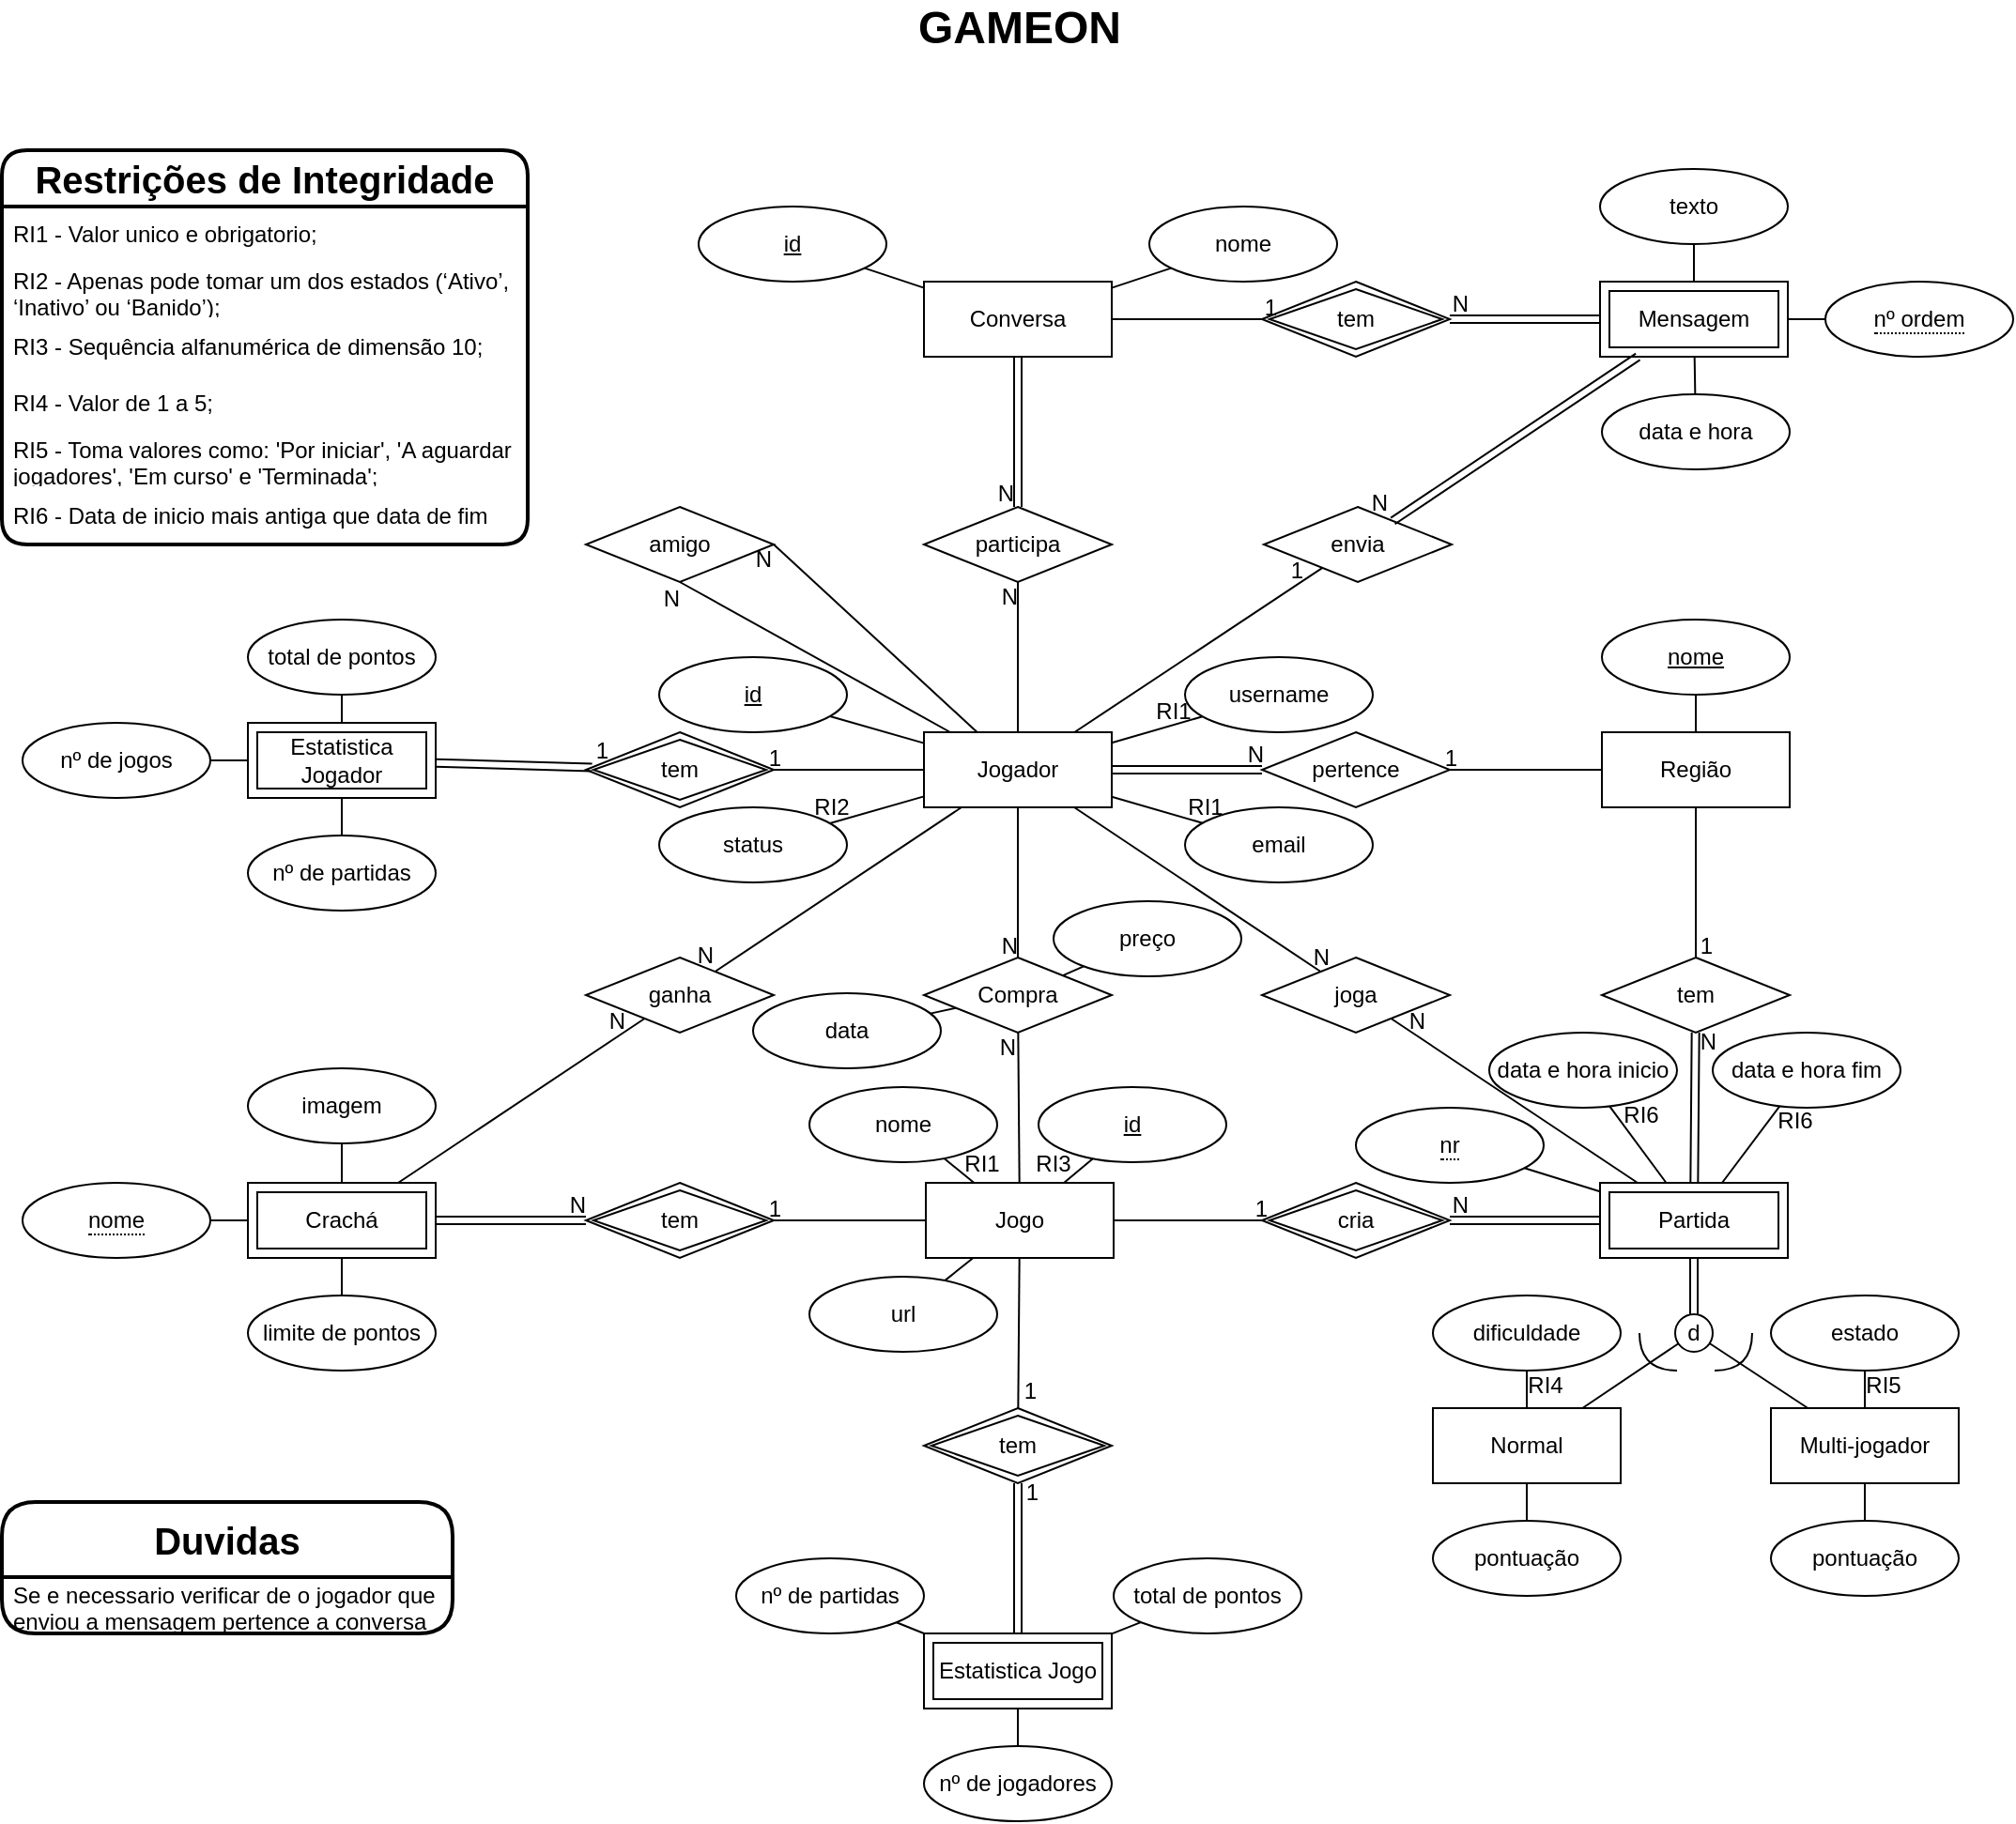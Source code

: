 <mxfile version="20.8.10" type="device" pages="11"><diagram id="r4N6WM2Fn1HmPfjUbaXE" name="Main"><mxGraphModel dx="683" dy="398" grid="1" gridSize="10" guides="1" tooltips="1" connect="1" arrows="1" fold="1" page="1" pageScale="1" pageWidth="827" pageHeight="1169" math="0" shadow="0"><root><mxCell id="0"/><mxCell id="1" parent="0"/><mxCell id="EVpgy7JC-A-P0IdanT1q-1" value="Jogador" style="whiteSpace=wrap;html=1;align=center;" parent="1" vertex="1"><mxGeometry x="811" y="470" width="100" height="40" as="geometry"/></mxCell><mxCell id="EVpgy7JC-A-P0IdanT1q-3" value="email" style="ellipse;whiteSpace=wrap;html=1;align=center;" parent="1" vertex="1"><mxGeometry x="950" y="510" width="100" height="40" as="geometry"/></mxCell><mxCell id="EVpgy7JC-A-P0IdanT1q-4" value="username" style="ellipse;whiteSpace=wrap;html=1;align=center;" parent="1" vertex="1"><mxGeometry x="950" y="430" width="100" height="40" as="geometry"/></mxCell><mxCell id="EVpgy7JC-A-P0IdanT1q-5" value="status" style="ellipse;whiteSpace=wrap;html=1;align=center;" parent="1" vertex="1"><mxGeometry x="670" y="510" width="100" height="40" as="geometry"/></mxCell><mxCell id="EVpgy7JC-A-P0IdanT1q-6" value="" style="endArrow=none;html=1;rounded=0;" parent="1" source="EVpgy7JC-A-P0IdanT1q-5" target="EVpgy7JC-A-P0IdanT1q-1" edge="1"><mxGeometry relative="1" as="geometry"><mxPoint x="772" y="540" as="sourcePoint"/><mxPoint x="932" y="540" as="targetPoint"/></mxGeometry></mxCell><mxCell id="EVpgy7JC-A-P0IdanT1q-7" value="" style="endArrow=none;html=1;rounded=0;" parent="1" source="EVpgy7JC-A-P0IdanT1q-4" target="EVpgy7JC-A-P0IdanT1q-1" edge="1"><mxGeometry relative="1" as="geometry"><mxPoint x="782" y="472" as="sourcePoint"/><mxPoint x="822" y="484.615" as="targetPoint"/></mxGeometry></mxCell><mxCell id="EVpgy7JC-A-P0IdanT1q-8" value="" style="endArrow=none;html=1;rounded=0;" parent="1" source="EVpgy7JC-A-P0IdanT1q-3" target="EVpgy7JC-A-P0IdanT1q-1" edge="1"><mxGeometry relative="1" as="geometry"><mxPoint x="796.367" y="399.157" as="sourcePoint"/><mxPoint x="857" y="480" as="targetPoint"/></mxGeometry></mxCell><mxCell id="EVpgy7JC-A-P0IdanT1q-9" value="" style="endArrow=none;html=1;rounded=0;" parent="1" source="RCELrcR1WeAnaPm2iReT-4" target="EVpgy7JC-A-P0IdanT1q-1" edge="1"><mxGeometry relative="1" as="geometry"><mxPoint x="952" y="462" as="sourcePoint"/><mxPoint x="887" y="480" as="targetPoint"/></mxGeometry></mxCell><mxCell id="HkgOzTcoVSb7puQgzpNh-1" value="Jogo" style="whiteSpace=wrap;html=1;align=center;" parent="1" vertex="1"><mxGeometry x="812" y="710" width="100" height="40" as="geometry"/></mxCell><mxCell id="HkgOzTcoVSb7puQgzpNh-3" value="nome" style="ellipse;whiteSpace=wrap;html=1;align=center;" parent="1" vertex="1"><mxGeometry x="750" y="659" width="100" height="40" as="geometry"/></mxCell><mxCell id="HkgOzTcoVSb7puQgzpNh-4" value="url" style="ellipse;whiteSpace=wrap;html=1;align=center;" parent="1" vertex="1"><mxGeometry x="750" y="760" width="100" height="40" as="geometry"/></mxCell><mxCell id="HkgOzTcoVSb7puQgzpNh-5" value="" style="endArrow=none;html=1;rounded=0;" parent="1" source="HkgOzTcoVSb7puQgzpNh-3" target="HkgOzTcoVSb7puQgzpNh-1" edge="1"><mxGeometry relative="1" as="geometry"><mxPoint x="792" y="780" as="sourcePoint"/><mxPoint x="952" y="780" as="targetPoint"/></mxGeometry></mxCell><mxCell id="HkgOzTcoVSb7puQgzpNh-6" value="" style="endArrow=none;html=1;rounded=0;" parent="1" source="HkgOzTcoVSb7puQgzpNh-4" target="HkgOzTcoVSb7puQgzpNh-1" edge="1"><mxGeometry relative="1" as="geometry"><mxPoint x="794.361" y="677.889" as="sourcePoint"/><mxPoint x="847" y="720" as="targetPoint"/></mxGeometry></mxCell><mxCell id="HkgOzTcoVSb7puQgzpNh-7" value="" style="endArrow=none;html=1;rounded=0;" parent="1" source="x5ue1-USUukTxhK-gVra-54" target="HkgOzTcoVSb7puQgzpNh-1" edge="1"><mxGeometry relative="1" as="geometry"><mxPoint x="933.647" y="756.705" as="sourcePoint"/><mxPoint x="872" y="720" as="targetPoint"/></mxGeometry></mxCell><mxCell id="P-wiDtQUzyigF7IkcfZe-2" value="Região" style="whiteSpace=wrap;html=1;align=center;" parent="1" vertex="1"><mxGeometry x="1172" y="470" width="100" height="40" as="geometry"/></mxCell><mxCell id="P-wiDtQUzyigF7IkcfZe-3" value="" style="endArrow=none;html=1;rounded=0;" parent="1" source="P-wiDtQUzyigF7IkcfZe-2" target="x5ue1-USUukTxhK-gVra-53" edge="1"><mxGeometry relative="1" as="geometry"><mxPoint x="1132" y="580" as="sourcePoint"/><mxPoint x="1222" y="450" as="targetPoint"/></mxGeometry></mxCell><mxCell id="UbwEUmJ8MeC6uGTi1i66-3" value="data e hora inicio" style="ellipse;whiteSpace=wrap;html=1;align=center;" parent="1" vertex="1"><mxGeometry x="1112" y="630" width="100" height="40" as="geometry"/></mxCell><mxCell id="UbwEUmJ8MeC6uGTi1i66-4" value="data e hora fim" style="ellipse;whiteSpace=wrap;html=1;align=center;" parent="1" vertex="1"><mxGeometry x="1231" y="630" width="100" height="40" as="geometry"/></mxCell><mxCell id="UbwEUmJ8MeC6uGTi1i66-5" value="Normal" style="whiteSpace=wrap;html=1;align=center;" parent="1" vertex="1"><mxGeometry x="1082" y="830" width="100" height="40" as="geometry"/></mxCell><mxCell id="UbwEUmJ8MeC6uGTi1i66-6" value="Multi-jogador" style="whiteSpace=wrap;html=1;align=center;" parent="1" vertex="1"><mxGeometry x="1262" y="830" width="100" height="40" as="geometry"/></mxCell><mxCell id="UbwEUmJ8MeC6uGTi1i66-7" value="d" style="ellipse;whiteSpace=wrap;html=1;aspect=fixed;" parent="1" vertex="1"><mxGeometry x="1211" y="780" width="20" height="20" as="geometry"/></mxCell><mxCell id="UbwEUmJ8MeC6uGTi1i66-9" value="" style="endArrow=none;html=1;rounded=0;" parent="1" source="UbwEUmJ8MeC6uGTi1i66-7" target="UbwEUmJ8MeC6uGTi1i66-5" edge="1"><mxGeometry relative="1" as="geometry"><mxPoint x="1152" y="740" as="sourcePoint"/><mxPoint x="1312" y="740" as="targetPoint"/></mxGeometry></mxCell><mxCell id="UbwEUmJ8MeC6uGTi1i66-10" value="" style="endArrow=none;html=1;rounded=0;" parent="1" source="UbwEUmJ8MeC6uGTi1i66-7" target="UbwEUmJ8MeC6uGTi1i66-6" edge="1"><mxGeometry relative="1" as="geometry"><mxPoint x="1222" y="840" as="sourcePoint"/><mxPoint x="1312" y="740" as="targetPoint"/></mxGeometry></mxCell><mxCell id="UbwEUmJ8MeC6uGTi1i66-11" value="" style="endArrow=none;html=1;strokeColor=default;curved=1;" parent="1" edge="1"><mxGeometry width="50" height="50" relative="1" as="geometry"><mxPoint x="1192" y="790" as="sourcePoint"/><mxPoint x="1212" y="810" as="targetPoint"/><Array as="points"><mxPoint x="1192" y="810"/></Array></mxGeometry></mxCell><mxCell id="UbwEUmJ8MeC6uGTi1i66-12" value="" style="endArrow=none;html=1;strokeColor=default;curved=1;" parent="1" edge="1"><mxGeometry width="50" height="50" relative="1" as="geometry"><mxPoint x="1232" y="810" as="sourcePoint"/><mxPoint x="1252" y="790" as="targetPoint"/><Array as="points"><mxPoint x="1252" y="810"/></Array></mxGeometry></mxCell><mxCell id="UbwEUmJ8MeC6uGTi1i66-13" value="" style="endArrow=none;html=1;rounded=0;strokeColor=default;curved=1;" parent="1" source="trzRsF6Hypt6Ju9wxE8B-3" target="trzRsF6Hypt6Ju9wxE8B-2" edge="1"><mxGeometry relative="1" as="geometry"><mxPoint x="1131" y="702" as="sourcePoint"/><mxPoint x="1172" y="714.733" as="targetPoint"/></mxGeometry></mxCell><mxCell id="UbwEUmJ8MeC6uGTi1i66-14" value="" style="endArrow=none;html=1;rounded=0;strokeColor=default;curved=1;" parent="1" source="UbwEUmJ8MeC6uGTi1i66-3" target="trzRsF6Hypt6Ju9wxE8B-2" edge="1"><mxGeometry relative="1" as="geometry"><mxPoint x="1102" y="690" as="sourcePoint"/><mxPoint x="1222" y="710" as="targetPoint"/></mxGeometry></mxCell><mxCell id="UbwEUmJ8MeC6uGTi1i66-15" value="" style="endArrow=none;html=1;rounded=0;strokeColor=default;curved=1;" parent="1" source="UbwEUmJ8MeC6uGTi1i66-4" target="trzRsF6Hypt6Ju9wxE8B-2" edge="1"><mxGeometry relative="1" as="geometry"><mxPoint x="1102" y="690" as="sourcePoint"/><mxPoint x="1272" y="714.496" as="targetPoint"/></mxGeometry></mxCell><mxCell id="UbwEUmJ8MeC6uGTi1i66-16" value="dificuldade" style="ellipse;whiteSpace=wrap;html=1;align=center;" parent="1" vertex="1"><mxGeometry x="1082" y="770" width="100" height="40" as="geometry"/></mxCell><mxCell id="UbwEUmJ8MeC6uGTi1i66-17" value="pontuação" style="ellipse;whiteSpace=wrap;html=1;align=center;" parent="1" vertex="1"><mxGeometry x="1262" y="890" width="100" height="40" as="geometry"/></mxCell><mxCell id="UbwEUmJ8MeC6uGTi1i66-18" value="" style="endArrow=none;html=1;rounded=0;strokeColor=default;curved=1;" parent="1" source="UbwEUmJ8MeC6uGTi1i66-16" target="UbwEUmJ8MeC6uGTi1i66-5" edge="1"><mxGeometry relative="1" as="geometry"><mxPoint x="1152" y="690" as="sourcePoint"/><mxPoint x="1312" y="690" as="targetPoint"/></mxGeometry></mxCell><mxCell id="UbwEUmJ8MeC6uGTi1i66-20" value="estado" style="ellipse;whiteSpace=wrap;html=1;align=center;" parent="1" vertex="1"><mxGeometry x="1262" y="770" width="100" height="40" as="geometry"/></mxCell><mxCell id="UbwEUmJ8MeC6uGTi1i66-21" value="" style="endArrow=none;html=1;rounded=0;strokeColor=default;curved=1;" parent="1" source="UbwEUmJ8MeC6uGTi1i66-6" target="UbwEUmJ8MeC6uGTi1i66-20" edge="1"><mxGeometry relative="1" as="geometry"><mxPoint x="1152" y="690" as="sourcePoint"/><mxPoint x="1312" y="690" as="targetPoint"/></mxGeometry></mxCell><mxCell id="9agk8R4hnZATkLIAJcOm-3" value="imagem" style="ellipse;whiteSpace=wrap;html=1;align=center;" parent="1" vertex="1"><mxGeometry x="451" y="649" width="100" height="40" as="geometry"/></mxCell><mxCell id="9agk8R4hnZATkLIAJcOm-4" value="limite de pontos" style="ellipse;whiteSpace=wrap;html=1;align=center;" parent="1" vertex="1"><mxGeometry x="451" y="770" width="100" height="40" as="geometry"/></mxCell><mxCell id="9agk8R4hnZATkLIAJcOm-5" value="" style="endArrow=none;html=1;rounded=0;" parent="1" source="HOLfHflGRrl3vzX2yUA3-2" target="9agk8R4hnZATkLIAJcOm-3" edge="1"><mxGeometry relative="1" as="geometry"><mxPoint x="461" y="750" as="sourcePoint"/><mxPoint x="581" y="740" as="targetPoint"/></mxGeometry></mxCell><mxCell id="9agk8R4hnZATkLIAJcOm-6" value="" style="endArrow=none;html=1;rounded=0;" parent="1" source="HOLfHflGRrl3vzX2yUA3-2" target="9agk8R4hnZATkLIAJcOm-4" edge="1"><mxGeometry relative="1" as="geometry"><mxPoint x="511" y="746.667" as="sourcePoint"/><mxPoint x="603.751" y="676.769" as="targetPoint"/></mxGeometry></mxCell><mxCell id="9agk8R4hnZATkLIAJcOm-7" value="" style="endArrow=none;html=1;rounded=0;" parent="1" source="HOLfHflGRrl3vzX2yUA3-2" target="HOLfHflGRrl3vzX2yUA3-3" edge="1"><mxGeometry relative="1" as="geometry"><mxPoint x="411" y="746.667" as="sourcePoint"/><mxPoint x="379.411" y="757.196" as="targetPoint"/></mxGeometry></mxCell><mxCell id="TRDwXnpAw4L4ZpJ-BE3i-1" value="Conversa" style="whiteSpace=wrap;html=1;align=center;" parent="1" vertex="1"><mxGeometry x="811" y="230" width="100" height="40" as="geometry"/></mxCell><mxCell id="TRDwXnpAw4L4ZpJ-BE3i-3" value="nome" style="ellipse;whiteSpace=wrap;html=1;align=center;" parent="1" vertex="1"><mxGeometry x="931" y="190" width="100" height="40" as="geometry"/></mxCell><mxCell id="TRDwXnpAw4L4ZpJ-BE3i-4" value="" style="endArrow=none;html=1;rounded=0;" parent="1" source="TRDwXnpAw4L4ZpJ-BE3i-1" target="TRDwXnpAw4L4ZpJ-BE3i-3" edge="1"><mxGeometry relative="1" as="geometry"><mxPoint x="1162" y="260" as="sourcePoint"/><mxPoint x="1322" y="260" as="targetPoint"/></mxGeometry></mxCell><mxCell id="TRDwXnpAw4L4ZpJ-BE3i-5" value="" style="endArrow=none;html=1;rounded=0;" parent="1" source="TRDwXnpAw4L4ZpJ-BE3i-1" target="x5ue1-USUukTxhK-gVra-49" edge="1"><mxGeometry relative="1" as="geometry"><mxPoint x="1267" y="240" as="sourcePoint"/><mxPoint x="779.411" y="222.804" as="targetPoint"/></mxGeometry></mxCell><mxCell id="g7Ha_88vBRgTkpqne4E6-3" value="data e hora" style="ellipse;whiteSpace=wrap;html=1;align=center;" parent="1" vertex="1"><mxGeometry x="1172" y="290" width="100" height="40" as="geometry"/></mxCell><mxCell id="g7Ha_88vBRgTkpqne4E6-4" value="texto" style="ellipse;whiteSpace=wrap;html=1;align=center;" parent="1" vertex="1"><mxGeometry x="1171" y="170" width="100" height="40" as="geometry"/></mxCell><mxCell id="g7Ha_88vBRgTkpqne4E6-5" value="" style="endArrow=none;html=1;rounded=0;" parent="1" source="x5ue1-USUukTxhK-gVra-50" target="g7Ha_88vBRgTkpqne4E6-3" edge="1"><mxGeometry relative="1" as="geometry"><mxPoint x="1272" y="233.333" as="sourcePoint"/><mxPoint x="1302" y="260" as="targetPoint"/></mxGeometry></mxCell><mxCell id="g7Ha_88vBRgTkpqne4E6-6" value="" style="endArrow=none;html=1;rounded=0;" parent="1" source="x5ue1-USUukTxhK-gVra-50" target="g7Ha_88vBRgTkpqne4E6-4" edge="1"><mxGeometry relative="1" as="geometry"><mxPoint x="1222" y="230" as="sourcePoint"/><mxPoint x="1302" y="260" as="targetPoint"/></mxGeometry></mxCell><mxCell id="g7Ha_88vBRgTkpqne4E6-7" value="" style="endArrow=none;html=1;rounded=0;" parent="1" source="x5ue1-USUukTxhK-gVra-50" target="x5ue1-USUukTxhK-gVra-55" edge="1"><mxGeometry relative="1" as="geometry"><mxPoint x="1172" y="233.333" as="sourcePoint"/><mxPoint x="1140.411" y="222.804" as="targetPoint"/></mxGeometry></mxCell><mxCell id="dQ8hNP3o1-MEiGJHhSus-2" value="nº de partidas" style="ellipse;whiteSpace=wrap;html=1;align=center;" parent="1" vertex="1"><mxGeometry x="711" y="910" width="100" height="40" as="geometry"/></mxCell><mxCell id="dQ8hNP3o1-MEiGJHhSus-3" value="nº de jogadores" style="ellipse;whiteSpace=wrap;html=1;align=center;" parent="1" vertex="1"><mxGeometry x="811" y="1010" width="100" height="40" as="geometry"/></mxCell><mxCell id="dQ8hNP3o1-MEiGJHhSus-4" value="total de pontos" style="ellipse;whiteSpace=wrap;html=1;align=center;" parent="1" vertex="1"><mxGeometry x="912" y="910" width="100" height="40" as="geometry"/></mxCell><mxCell id="dQ8hNP3o1-MEiGJHhSus-5" value="" style="endArrow=none;html=1;rounded=0;" parent="1" source="x5ue1-USUukTxhK-gVra-16" target="dQ8hNP3o1-MEiGJHhSus-4" edge="1"><mxGeometry relative="1" as="geometry"><mxPoint x="911" y="953.333" as="sourcePoint"/><mxPoint x="941" y="980" as="targetPoint"/></mxGeometry></mxCell><mxCell id="dQ8hNP3o1-MEiGJHhSus-6" value="" style="endArrow=none;html=1;rounded=0;" parent="1" source="x5ue1-USUukTxhK-gVra-16" target="dQ8hNP3o1-MEiGJHhSus-3" edge="1"><mxGeometry relative="1" as="geometry"><mxPoint x="861" y="950" as="sourcePoint"/><mxPoint x="948.639" y="917.889" as="targetPoint"/></mxGeometry></mxCell><mxCell id="dQ8hNP3o1-MEiGJHhSus-7" value="" style="endArrow=none;html=1;rounded=0;" parent="1" source="x5ue1-USUukTxhK-gVra-16" target="dQ8hNP3o1-MEiGJHhSus-2" edge="1"><mxGeometry relative="1" as="geometry"><mxPoint x="811" y="953.333" as="sourcePoint"/><mxPoint x="871" y="880" as="targetPoint"/></mxGeometry></mxCell><mxCell id="X_vjhG_xMxth_fBcfzLS-2" value="nº de partidas" style="ellipse;whiteSpace=wrap;html=1;align=center;" parent="1" vertex="1"><mxGeometry x="451" y="525" width="100" height="40" as="geometry"/></mxCell><mxCell id="X_vjhG_xMxth_fBcfzLS-3" value="total de pontos" style="ellipse;whiteSpace=wrap;html=1;align=center;" parent="1" vertex="1"><mxGeometry x="451" y="410" width="100" height="40" as="geometry"/></mxCell><mxCell id="X_vjhG_xMxth_fBcfzLS-4" value="nº de jogos" style="ellipse;whiteSpace=wrap;html=1;align=center;" parent="1" vertex="1"><mxGeometry x="331" y="465" width="100" height="40" as="geometry"/></mxCell><mxCell id="X_vjhG_xMxth_fBcfzLS-5" value="" style="endArrow=none;html=1;rounded=0;" parent="1" source="x5ue1-USUukTxhK-gVra-14" target="X_vjhG_xMxth_fBcfzLS-4" edge="1"><mxGeometry relative="1" as="geometry"><mxPoint x="486" y="470" as="sourcePoint"/><mxPoint x="551" y="490" as="targetPoint"/></mxGeometry></mxCell><mxCell id="X_vjhG_xMxth_fBcfzLS-6" value="" style="endArrow=none;html=1;rounded=0;" parent="1" source="x5ue1-USUukTxhK-gVra-14" target="X_vjhG_xMxth_fBcfzLS-3" edge="1"><mxGeometry relative="1" as="geometry"><mxPoint x="461" y="470" as="sourcePoint"/><mxPoint x="548.639" y="437.889" as="targetPoint"/></mxGeometry></mxCell><mxCell id="X_vjhG_xMxth_fBcfzLS-7" value="" style="endArrow=none;html=1;rounded=0;" parent="1" source="x5ue1-USUukTxhK-gVra-14" target="X_vjhG_xMxth_fBcfzLS-2" edge="1"><mxGeometry relative="1" as="geometry"><mxPoint x="436" y="470" as="sourcePoint"/><mxPoint x="471" y="400" as="targetPoint"/></mxGeometry></mxCell><mxCell id="RCELrcR1WeAnaPm2iReT-1" value="pertence" style="shape=rhombus;perimeter=rhombusPerimeter;whiteSpace=wrap;html=1;align=center;" parent="1" vertex="1"><mxGeometry x="991" y="470" width="100" height="40" as="geometry"/></mxCell><mxCell id="RCELrcR1WeAnaPm2iReT-4" value="id" style="ellipse;whiteSpace=wrap;html=1;align=center;fontStyle=4;" parent="1" vertex="1"><mxGeometry x="670" y="430" width="100" height="40" as="geometry"/></mxCell><mxCell id="x5ue1-USUukTxhK-gVra-2" value="data" style="ellipse;whiteSpace=wrap;html=1;align=center;" parent="1" vertex="1"><mxGeometry x="720" y="609" width="100" height="40" as="geometry"/></mxCell><mxCell id="x5ue1-USUukTxhK-gVra-3" value="preço" style="ellipse;whiteSpace=wrap;html=1;align=center;" parent="1" vertex="1"><mxGeometry x="880" y="560" width="100" height="40" as="geometry"/></mxCell><mxCell id="x5ue1-USUukTxhK-gVra-4" value="" style="endArrow=none;html=1;rounded=0;" parent="1" source="x5ue1-USUukTxhK-gVra-3" target="ZkYPSPQDovlDPP3hQPZ4-39" edge="1"><mxGeometry relative="1" as="geometry"><mxPoint x="797" y="620" as="sourcePoint"/><mxPoint x="911" y="630" as="targetPoint"/></mxGeometry></mxCell><mxCell id="x5ue1-USUukTxhK-gVra-5" value="" style="endArrow=none;html=1;rounded=0;" parent="1" source="x5ue1-USUukTxhK-gVra-2" target="ZkYPSPQDovlDPP3hQPZ4-39" edge="1"><mxGeometry relative="1" as="geometry"><mxPoint x="797" y="620" as="sourcePoint"/><mxPoint x="811.5" y="630" as="targetPoint"/></mxGeometry></mxCell><mxCell id="x5ue1-USUukTxhK-gVra-13" value="tem" style="shape=rhombus;double=1;perimeter=rhombusPerimeter;whiteSpace=wrap;html=1;align=center;" parent="1" vertex="1"><mxGeometry x="631" y="470" width="100" height="40" as="geometry"/></mxCell><mxCell id="x5ue1-USUukTxhK-gVra-14" value="&lt;span style=&quot;font-family: Helvetica; font-size: 12px; font-style: normal; font-variant-ligatures: normal; font-variant-caps: normal; font-weight: 400; letter-spacing: normal; orphans: 2; text-align: center; text-indent: 0px; text-transform: none; widows: 2; word-spacing: 0px; -webkit-text-stroke-width: 0px; text-decoration-thickness: initial; text-decoration-style: initial; text-decoration-color: initial; float: none; display: inline !important;&quot;&gt;Estatistica Jogador&lt;/span&gt;" style="shape=ext;margin=3;double=1;whiteSpace=wrap;html=1;align=center;labelBackgroundColor=none;fontColor=default;" parent="1" vertex="1"><mxGeometry x="451" y="465" width="100" height="40" as="geometry"/></mxCell><mxCell id="x5ue1-USUukTxhK-gVra-16" value="&lt;span style=&quot;font-family: Helvetica; font-size: 12px; font-style: normal; font-variant-ligatures: normal; font-variant-caps: normal; font-weight: 400; letter-spacing: normal; orphans: 2; text-align: center; text-indent: 0px; text-transform: none; widows: 2; word-spacing: 0px; -webkit-text-stroke-width: 0px; text-decoration-thickness: initial; text-decoration-style: initial; text-decoration-color: initial; float: none; display: inline !important;&quot;&gt;Estatistica Jogo&lt;/span&gt;" style="shape=ext;margin=3;double=1;whiteSpace=wrap;html=1;align=center;fontColor=default;labelBackgroundColor=none;" parent="1" vertex="1"><mxGeometry x="811" y="950" width="100" height="40" as="geometry"/></mxCell><mxCell id="x5ue1-USUukTxhK-gVra-18" value="tem" style="shape=rhombus;double=1;perimeter=rhombusPerimeter;whiteSpace=wrap;html=1;align=center;" parent="1" vertex="1"><mxGeometry x="811" y="830" width="100" height="40" as="geometry"/></mxCell><mxCell id="x5ue1-USUukTxhK-gVra-22" value="cria" style="shape=rhombus;perimeter=rhombusPerimeter;whiteSpace=wrap;html=1;align=center;double=1;" parent="1" vertex="1"><mxGeometry x="991" y="710" width="100" height="40" as="geometry"/></mxCell><mxCell id="x5ue1-USUukTxhK-gVra-26" value="amigo" style="shape=rhombus;perimeter=rhombusPerimeter;whiteSpace=wrap;html=1;align=center;" parent="1" vertex="1"><mxGeometry x="631" y="350" width="100" height="40" as="geometry"/></mxCell><mxCell id="x5ue1-USUukTxhK-gVra-29" value="joga" style="shape=rhombus;perimeter=rhombusPerimeter;whiteSpace=wrap;html=1;align=center;" parent="1" vertex="1"><mxGeometry x="991" y="590" width="100" height="40" as="geometry"/></mxCell><mxCell id="x5ue1-USUukTxhK-gVra-31" value="" style="endArrow=none;html=1;rounded=0;strokeColor=default;curved=1;" parent="1" source="UbwEUmJ8MeC6uGTi1i66-6" target="UbwEUmJ8MeC6uGTi1i66-17" edge="1"><mxGeometry relative="1" as="geometry"><mxPoint x="1210.636" y="732.695" as="sourcePoint"/><mxPoint x="1242" y="743.333" as="targetPoint"/></mxGeometry></mxCell><mxCell id="x5ue1-USUukTxhK-gVra-34" value="participa" style="shape=rhombus;perimeter=rhombusPerimeter;whiteSpace=wrap;html=1;align=center;" parent="1" vertex="1"><mxGeometry x="811" y="350" width="100" height="40" as="geometry"/></mxCell><mxCell id="x5ue1-USUukTxhK-gVra-40" style="edgeStyle=orthogonalEdgeStyle;rounded=0;orthogonalLoop=1;jettySize=auto;html=1;exitX=0.5;exitY=1;exitDx=0;exitDy=0;" parent="1" source="dQ8hNP3o1-MEiGJHhSus-4" target="dQ8hNP3o1-MEiGJHhSus-4" edge="1"><mxGeometry relative="1" as="geometry"/></mxCell><mxCell id="x5ue1-USUukTxhK-gVra-42" value="ganha" style="shape=rhombus;perimeter=rhombusPerimeter;whiteSpace=wrap;html=1;align=center;" parent="1" vertex="1"><mxGeometry x="631" y="590" width="100" height="40" as="geometry"/></mxCell><mxCell id="x5ue1-USUukTxhK-gVra-43" value="tem" style="shape=rhombus;perimeter=rhombusPerimeter;whiteSpace=wrap;html=1;align=center;double=1;" parent="1" vertex="1"><mxGeometry x="631" y="710" width="100" height="40" as="geometry"/></mxCell><mxCell id="x5ue1-USUukTxhK-gVra-49" value="id" style="ellipse;whiteSpace=wrap;html=1;align=center;fontStyle=4;" parent="1" vertex="1"><mxGeometry x="691" y="190" width="100" height="40" as="geometry"/></mxCell><mxCell id="x5ue1-USUukTxhK-gVra-50" value="Mensagem" style="shape=ext;margin=3;double=1;whiteSpace=wrap;html=1;align=center;" parent="1" vertex="1"><mxGeometry x="1171" y="230" width="100" height="40" as="geometry"/></mxCell><mxCell id="x5ue1-USUukTxhK-gVra-52" value="tem" style="shape=rhombus;double=1;perimeter=rhombusPerimeter;whiteSpace=wrap;html=1;align=center;" parent="1" vertex="1"><mxGeometry x="991" y="230" width="100" height="40" as="geometry"/></mxCell><mxCell id="x5ue1-USUukTxhK-gVra-53" value="nome" style="ellipse;whiteSpace=wrap;html=1;align=center;fontStyle=4;" parent="1" vertex="1"><mxGeometry x="1172" y="410" width="100" height="40" as="geometry"/></mxCell><mxCell id="x5ue1-USUukTxhK-gVra-54" value="id" style="ellipse;whiteSpace=wrap;html=1;align=center;fontStyle=4;" parent="1" vertex="1"><mxGeometry x="872" y="659" width="100" height="40" as="geometry"/></mxCell><mxCell id="x5ue1-USUukTxhK-gVra-55" value="&lt;span style=&quot;border-bottom: 1px dotted&quot;&gt;nº ordem&lt;/span&gt;" style="ellipse;whiteSpace=wrap;html=1;align=center;" parent="1" vertex="1"><mxGeometry x="1291" y="230" width="100" height="40" as="geometry"/></mxCell><mxCell id="x5ue1-USUukTxhK-gVra-79" value="RI1" style="text;html=1;strokeColor=none;fillColor=none;align=center;verticalAlign=middle;whiteSpace=wrap;rounded=0;" parent="1" vertex="1"><mxGeometry x="931" y="495" width="60" height="30" as="geometry"/></mxCell><mxCell id="x5ue1-USUukTxhK-gVra-80" value="RI1" style="text;html=1;strokeColor=none;fillColor=none;align=center;verticalAlign=middle;whiteSpace=wrap;rounded=0;" parent="1" vertex="1"><mxGeometry x="914" y="444" width="60" height="30" as="geometry"/></mxCell><mxCell id="x5ue1-USUukTxhK-gVra-81" value="RI1" style="text;html=1;strokeColor=none;fillColor=none;align=center;verticalAlign=middle;whiteSpace=wrap;rounded=0;" parent="1" vertex="1"><mxGeometry x="812" y="685" width="60" height="30" as="geometry"/></mxCell><mxCell id="x5ue1-USUukTxhK-gVra-84" value="RI3" style="text;html=1;strokeColor=none;fillColor=none;align=center;verticalAlign=middle;whiteSpace=wrap;rounded=0;fontSize=12;" parent="1" vertex="1"><mxGeometry x="850" y="685" width="60" height="30" as="geometry"/></mxCell><mxCell id="x5ue1-USUukTxhK-gVra-86" value="RI4" style="text;html=1;strokeColor=none;fillColor=none;align=center;verticalAlign=middle;whiteSpace=wrap;rounded=0;fontSize=12;" parent="1" vertex="1"><mxGeometry x="1112" y="803" width="60" height="30" as="geometry"/></mxCell><mxCell id="x5ue1-USUukTxhK-gVra-87" value="RI5" style="text;html=1;strokeColor=none;fillColor=none;align=center;verticalAlign=middle;whiteSpace=wrap;rounded=0;fontSize=12;" parent="1" vertex="1"><mxGeometry x="1292" y="803" width="60" height="30" as="geometry"/></mxCell><mxCell id="x5ue1-USUukTxhK-gVra-91" value="&lt;b&gt;&lt;font style=&quot;font-size: 20px;&quot;&gt;Duvidas&lt;/font&gt;&lt;/b&gt;" style="swimlane;fontStyle=0;childLayout=stackLayout;horizontal=1;startSize=40;horizontalStack=0;resizeParent=1;resizeParentMax=0;resizeLast=0;collapsible=1;marginBottom=0;whiteSpace=wrap;html=1;rounded=1;shadow=0;glass=0;labelBackgroundColor=none;labelBorderColor=none;sketch=0;strokeColor=default;strokeWidth=2;fontSize=12;fillColor=none;arcSize=15;" parent="1" vertex="1"><mxGeometry x="320" y="880" width="240" height="70" as="geometry"><mxRectangle x="120" y="381" width="80" height="30" as="alternateBounds"/></mxGeometry></mxCell><mxCell id="fMiPo_vhgkFM1takCK_s-4" value="Se e necessario verificar de o jogador que enviou a mensagem pertence a conversa" style="text;strokeColor=none;fillColor=none;align=left;verticalAlign=middle;spacingLeft=4;spacingRight=4;overflow=hidden;points=[[0,0.5],[1,0.5]];portConstraint=eastwest;rotatable=0;whiteSpace=wrap;html=1;fontSize=12;" parent="x5ue1-USUukTxhK-gVra-91" vertex="1"><mxGeometry y="40" width="240" height="30" as="geometry"/></mxCell><mxCell id="x5ue1-USUukTxhK-gVra-97" value="&lt;h1 style=&quot;border-color: var(--border-color); text-align: left;&quot;&gt;&lt;font style=&quot;font-size: 20px;&quot;&gt;Restrições de Integridade&lt;/font&gt;&lt;/h1&gt;" style="swimlane;fontStyle=0;childLayout=stackLayout;horizontal=1;startSize=30;horizontalStack=0;resizeParent=1;resizeParentMax=0;resizeLast=0;collapsible=1;marginBottom=0;whiteSpace=wrap;html=1;rounded=1;shadow=0;glass=0;labelBackgroundColor=none;labelBorderColor=none;sketch=0;strokeColor=default;strokeWidth=2;fontSize=12;fillColor=none;" parent="1" vertex="1"><mxGeometry x="320" y="160" width="280" height="210" as="geometry"/></mxCell><mxCell id="x5ue1-USUukTxhK-gVra-98" value="RI1 - Valor unico e obrigatorio;" style="text;strokeColor=none;fillColor=none;align=left;verticalAlign=middle;spacingLeft=4;spacingRight=4;overflow=hidden;points=[[0,0.5],[1,0.5]];portConstraint=eastwest;rotatable=0;whiteSpace=wrap;html=1;fontSize=12;" parent="x5ue1-USUukTxhK-gVra-97" vertex="1"><mxGeometry y="30" width="280" height="30" as="geometry"/></mxCell><mxCell id="x5ue1-USUukTxhK-gVra-99" value="RI2 - Apenas pode tomar um dos estados (‘Ativo’, ‘Inativo’ ou ‘Banido’);" style="text;strokeColor=none;fillColor=none;align=left;verticalAlign=middle;spacingLeft=4;spacingRight=4;overflow=hidden;points=[[0,0.5],[1,0.5]];portConstraint=eastwest;rotatable=0;whiteSpace=wrap;html=1;fontSize=12;" parent="x5ue1-USUukTxhK-gVra-97" vertex="1"><mxGeometry y="60" width="280" height="30" as="geometry"/></mxCell><mxCell id="x5ue1-USUukTxhK-gVra-100" value="RI3 - Sequência alfanumérica de dimensão 10;" style="text;strokeColor=none;fillColor=none;align=left;verticalAlign=middle;spacingLeft=4;spacingRight=4;overflow=hidden;points=[[0,0.5],[1,0.5]];portConstraint=eastwest;rotatable=0;whiteSpace=wrap;html=1;fontSize=12;" parent="x5ue1-USUukTxhK-gVra-97" vertex="1"><mxGeometry y="90" width="280" height="30" as="geometry"/></mxCell><mxCell id="x5ue1-USUukTxhK-gVra-102" value="RI4 - Valor de 1 a 5;" style="text;strokeColor=none;fillColor=none;align=left;verticalAlign=middle;spacingLeft=4;spacingRight=4;overflow=hidden;points=[[0,0.5],[1,0.5]];portConstraint=eastwest;rotatable=0;whiteSpace=wrap;html=1;fontSize=12;" parent="x5ue1-USUukTxhK-gVra-97" vertex="1"><mxGeometry y="120" width="280" height="30" as="geometry"/></mxCell><mxCell id="x5ue1-USUukTxhK-gVra-103" value="RI5 - Toma valores como: 'Por iniciar', 'A aguardar jogadores', 'Em curso' e 'Terminada';" style="text;strokeColor=none;fillColor=none;align=left;verticalAlign=middle;spacingLeft=4;spacingRight=4;overflow=hidden;points=[[0,0.5],[1,0.5]];portConstraint=eastwest;rotatable=0;whiteSpace=wrap;html=1;fontSize=12;" parent="x5ue1-USUukTxhK-gVra-97" vertex="1"><mxGeometry y="150" width="280" height="30" as="geometry"/></mxCell><mxCell id="fMiPo_vhgkFM1takCK_s-24" value="RI6 - Data de inicio mais antiga que data de fim" style="text;strokeColor=none;fillColor=none;align=left;verticalAlign=middle;spacingLeft=4;spacingRight=4;overflow=hidden;points=[[0,0.5],[1,0.5]];portConstraint=eastwest;rotatable=0;whiteSpace=wrap;html=1;fontSize=12;" parent="x5ue1-USUukTxhK-gVra-97" vertex="1"><mxGeometry y="180" width="280" height="30" as="geometry"/></mxCell><mxCell id="2" value="RI2" style="text;html=1;strokeColor=none;fillColor=none;align=center;verticalAlign=middle;whiteSpace=wrap;rounded=0;" parent="1" vertex="1"><mxGeometry x="732" y="495" width="60" height="30" as="geometry"/></mxCell><mxCell id="trzRsF6Hypt6Ju9wxE8B-2" value="Partida" style="shape=ext;margin=3;double=1;whiteSpace=wrap;html=1;align=center;" parent="1" vertex="1"><mxGeometry x="1171" y="710" width="100" height="40" as="geometry"/></mxCell><mxCell id="trzRsF6Hypt6Ju9wxE8B-3" value="&lt;span style=&quot;border-bottom: 1px dotted&quot;&gt;nr&lt;/span&gt;" style="ellipse;whiteSpace=wrap;html=1;align=center;" parent="1" vertex="1"><mxGeometry x="1041" y="670" width="100" height="40" as="geometry"/></mxCell><mxCell id="HOLfHflGRrl3vzX2yUA3-2" value="Crachá" style="shape=ext;margin=3;double=1;whiteSpace=wrap;html=1;align=center;" parent="1" vertex="1"><mxGeometry x="451" y="710" width="100" height="40" as="geometry"/></mxCell><mxCell id="HOLfHflGRrl3vzX2yUA3-3" value="&lt;span style=&quot;border-bottom: 1px dotted&quot;&gt;nome&lt;/span&gt;" style="ellipse;whiteSpace=wrap;html=1;align=center;" parent="1" vertex="1"><mxGeometry x="331" y="710" width="100" height="40" as="geometry"/></mxCell><mxCell id="HOLfHflGRrl3vzX2yUA3-6" value="" style="endArrow=none;html=1;rounded=0;" parent="1" source="P-wiDtQUzyigF7IkcfZe-2" target="RCELrcR1WeAnaPm2iReT-1" edge="1"><mxGeometry relative="1" as="geometry"><mxPoint x="1311" y="549.58" as="sourcePoint"/><mxPoint x="1151" y="549.58" as="targetPoint"/></mxGeometry></mxCell><mxCell id="HOLfHflGRrl3vzX2yUA3-7" value="1" style="resizable=0;html=1;align=right;verticalAlign=bottom;" parent="HOLfHflGRrl3vzX2yUA3-6" connectable="0" vertex="1"><mxGeometry x="1" relative="1" as="geometry"><mxPoint x="4" y="2" as="offset"/></mxGeometry></mxCell><mxCell id="HOLfHflGRrl3vzX2yUA3-8" value="" style="shape=link;html=1;rounded=0;" parent="1" source="x5ue1-USUukTxhK-gVra-50" target="x5ue1-USUukTxhK-gVra-52" edge="1"><mxGeometry relative="1" as="geometry"><mxPoint x="1332" y="330" as="sourcePoint"/><mxPoint x="1172" y="330" as="targetPoint"/></mxGeometry></mxCell><mxCell id="HOLfHflGRrl3vzX2yUA3-9" value="N" style="resizable=0;html=1;align=right;verticalAlign=bottom;" parent="HOLfHflGRrl3vzX2yUA3-8" connectable="0" vertex="1"><mxGeometry x="1" relative="1" as="geometry"><mxPoint x="10" as="offset"/></mxGeometry></mxCell><mxCell id="HOLfHflGRrl3vzX2yUA3-10" value="" style="shape=link;html=1;rounded=0;" parent="1" source="HOLfHflGRrl3vzX2yUA3-2" target="x5ue1-USUukTxhK-gVra-43" edge="1"><mxGeometry relative="1" as="geometry"><mxPoint x="463" y="609.58" as="sourcePoint"/><mxPoint x="543" y="609.58" as="targetPoint"/></mxGeometry></mxCell><mxCell id="HOLfHflGRrl3vzX2yUA3-11" value="N" style="resizable=0;html=1;align=right;verticalAlign=bottom;" parent="HOLfHflGRrl3vzX2yUA3-10" connectable="0" vertex="1"><mxGeometry x="1" relative="1" as="geometry"><mxPoint as="offset"/></mxGeometry></mxCell><mxCell id="HOLfHflGRrl3vzX2yUA3-12" value="" style="shape=link;html=1;rounded=0;fontSize=12;" parent="1" source="x5ue1-USUukTxhK-gVra-14" target="x5ue1-USUukTxhK-gVra-13" edge="1"><mxGeometry relative="1" as="geometry"><mxPoint x="523" y="533" as="sourcePoint"/><mxPoint x="602.0" y="533" as="targetPoint"/><Array as="points"/></mxGeometry></mxCell><mxCell id="HOLfHflGRrl3vzX2yUA3-13" value="1" style="resizable=0;html=1;align=right;verticalAlign=bottom;fontSize=12;" parent="HOLfHflGRrl3vzX2yUA3-12" connectable="0" vertex="1"><mxGeometry x="1" relative="1" as="geometry"><mxPoint x="9" as="offset"/></mxGeometry></mxCell><mxCell id="HOLfHflGRrl3vzX2yUA3-14" value="" style="shape=link;html=1;rounded=0;fontSize=12;" parent="1" source="x5ue1-USUukTxhK-gVra-16" target="x5ue1-USUukTxhK-gVra-18" edge="1"><mxGeometry relative="1" as="geometry"><mxPoint x="561.0" y="900" as="sourcePoint"/><mxPoint x="661.0" y="900" as="targetPoint"/><Array as="points"/></mxGeometry></mxCell><mxCell id="HOLfHflGRrl3vzX2yUA3-15" value="1" style="resizable=0;html=1;align=right;verticalAlign=bottom;fontSize=12;" parent="HOLfHflGRrl3vzX2yUA3-14" connectable="0" vertex="1"><mxGeometry x="1" relative="1" as="geometry"><mxPoint x="11" y="13" as="offset"/></mxGeometry></mxCell><mxCell id="HOLfHflGRrl3vzX2yUA3-16" value="" style="shape=link;html=1;rounded=0;" parent="1" source="trzRsF6Hypt6Ju9wxE8B-2" target="x5ue1-USUukTxhK-gVra-22" edge="1"><mxGeometry relative="1" as="geometry"><mxPoint x="1172" y="949.31" as="sourcePoint"/><mxPoint x="1071.0" y="949.31" as="targetPoint"/></mxGeometry></mxCell><mxCell id="HOLfHflGRrl3vzX2yUA3-17" value="N" style="resizable=0;html=1;align=right;verticalAlign=bottom;" parent="HOLfHflGRrl3vzX2yUA3-16" connectable="0" vertex="1"><mxGeometry x="1" relative="1" as="geometry"><mxPoint x="10" as="offset"/></mxGeometry></mxCell><mxCell id="HOLfHflGRrl3vzX2yUA3-18" value="" style="shape=link;html=1;rounded=0;" parent="1" source="trzRsF6Hypt6Ju9wxE8B-2" target="UbwEUmJ8MeC6uGTi1i66-7" edge="1"><mxGeometry relative="1" as="geometry"><mxPoint x="1120" y="940" as="sourcePoint"/><mxPoint x="1280" y="940" as="targetPoint"/></mxGeometry></mxCell><mxCell id="HOLfHflGRrl3vzX2yUA3-20" value="" style="shape=link;html=1;rounded=0;" parent="1" source="EVpgy7JC-A-P0IdanT1q-1" target="RCELrcR1WeAnaPm2iReT-1" edge="1"><mxGeometry relative="1" as="geometry"><mxPoint x="913" y="489.52" as="sourcePoint"/><mxPoint x="1014.0" y="489.52" as="targetPoint"/></mxGeometry></mxCell><mxCell id="HOLfHflGRrl3vzX2yUA3-21" value="N" style="resizable=0;html=1;align=right;verticalAlign=bottom;" parent="HOLfHflGRrl3vzX2yUA3-20" connectable="0" vertex="1"><mxGeometry x="1" relative="1" as="geometry"><mxPoint x="1" as="offset"/></mxGeometry></mxCell><mxCell id="fMiPo_vhgkFM1takCK_s-5" value="tem" style="shape=rhombus;perimeter=rhombusPerimeter;whiteSpace=wrap;html=1;align=center;" parent="1" vertex="1"><mxGeometry x="1172" y="590" width="100" height="40" as="geometry"/></mxCell><mxCell id="fMiPo_vhgkFM1takCK_s-13" value="envia" style="shape=rhombus;perimeter=rhombusPerimeter;whiteSpace=wrap;html=1;align=center;" parent="1" vertex="1"><mxGeometry x="992" y="350" width="100" height="40" as="geometry"/></mxCell><mxCell id="fMiPo_vhgkFM1takCK_s-18" value="" style="shape=link;html=1;rounded=0;" parent="1" source="TRDwXnpAw4L4ZpJ-BE3i-1" target="x5ue1-USUukTxhK-gVra-34" edge="1"><mxGeometry relative="1" as="geometry"><mxPoint x="881" y="460" as="sourcePoint"/><mxPoint x="1041" y="460" as="targetPoint"/></mxGeometry></mxCell><mxCell id="fMiPo_vhgkFM1takCK_s-19" value="N" style="resizable=0;html=1;align=right;verticalAlign=bottom;" parent="fMiPo_vhgkFM1takCK_s-18" connectable="0" vertex="1"><mxGeometry x="1" relative="1" as="geometry"><mxPoint x="-2" y="1" as="offset"/></mxGeometry></mxCell><mxCell id="fMiPo_vhgkFM1takCK_s-20" value="" style="shape=link;html=1;rounded=0;" parent="1" source="x5ue1-USUukTxhK-gVra-50" target="fMiPo_vhgkFM1takCK_s-13" edge="1"><mxGeometry relative="1" as="geometry"><mxPoint x="871" y="280" as="sourcePoint"/><mxPoint x="871" y="360" as="targetPoint"/></mxGeometry></mxCell><mxCell id="fMiPo_vhgkFM1takCK_s-21" value="N" style="resizable=0;html=1;align=right;verticalAlign=bottom;" parent="fMiPo_vhgkFM1takCK_s-20" connectable="0" vertex="1"><mxGeometry x="1" relative="1" as="geometry"><mxPoint x="-2" y="-1" as="offset"/></mxGeometry></mxCell><mxCell id="fMiPo_vhgkFM1takCK_s-22" value="" style="shape=link;html=1;rounded=0;" parent="1" source="trzRsF6Hypt6Ju9wxE8B-2" target="fMiPo_vhgkFM1takCK_s-5" edge="1"><mxGeometry relative="1" as="geometry"><mxPoint x="1421.005" y="465.004" as="sourcePoint"/><mxPoint x="1551.487" y="377.53" as="targetPoint"/></mxGeometry></mxCell><mxCell id="fMiPo_vhgkFM1takCK_s-23" value="N" style="resizable=0;html=1;align=right;verticalAlign=bottom;" parent="fMiPo_vhgkFM1takCK_s-22" connectable="0" vertex="1"><mxGeometry x="1" relative="1" as="geometry"><mxPoint x="12" y="13" as="offset"/></mxGeometry></mxCell><mxCell id="fMiPo_vhgkFM1takCK_s-26" value="RI6" style="text;html=1;strokeColor=none;fillColor=none;align=center;verticalAlign=middle;whiteSpace=wrap;rounded=0;" parent="1" vertex="1"><mxGeometry x="1163" y="659" width="60" height="30" as="geometry"/></mxCell><mxCell id="fMiPo_vhgkFM1takCK_s-27" value="RI6" style="text;html=1;strokeColor=none;fillColor=none;align=center;verticalAlign=middle;whiteSpace=wrap;rounded=0;" parent="1" vertex="1"><mxGeometry x="1245" y="662" width="60" height="30" as="geometry"/></mxCell><mxCell id="fMiPo_vhgkFM1takCK_s-28" value="GAMEON" style="text;html=1;strokeColor=none;fillColor=none;align=center;verticalAlign=middle;whiteSpace=wrap;rounded=0;fontSize=24;fontStyle=1" parent="1" vertex="1"><mxGeometry x="791" y="80" width="142" height="30" as="geometry"/></mxCell><mxCell id="ZkYPSPQDovlDPP3hQPZ4-2" value="" style="endArrow=none;html=1;rounded=0;" edge="1" parent="1" source="EVpgy7JC-A-P0IdanT1q-1" target="ZkYPSPQDovlDPP3hQPZ4-39"><mxGeometry relative="1" as="geometry"><mxPoint x="421" y="569" as="sourcePoint"/><mxPoint x="861" y="590" as="targetPoint"/></mxGeometry></mxCell><mxCell id="ZkYPSPQDovlDPP3hQPZ4-3" value="N" style="resizable=0;html=1;align=right;verticalAlign=bottom;" connectable="0" vertex="1" parent="ZkYPSPQDovlDPP3hQPZ4-2"><mxGeometry x="1" relative="1" as="geometry"><mxPoint y="2" as="offset"/></mxGeometry></mxCell><mxCell id="ZkYPSPQDovlDPP3hQPZ4-4" value="" style="endArrow=none;html=1;rounded=0;" edge="1" parent="1" source="EVpgy7JC-A-P0IdanT1q-1" target="x5ue1-USUukTxhK-gVra-34"><mxGeometry relative="1" as="geometry"><mxPoint x="861" y="490" as="sourcePoint"/><mxPoint x="871" y="520" as="targetPoint"/></mxGeometry></mxCell><mxCell id="ZkYPSPQDovlDPP3hQPZ4-5" value="N" style="resizable=0;html=1;align=right;verticalAlign=bottom;" connectable="0" vertex="1" parent="ZkYPSPQDovlDPP3hQPZ4-4"><mxGeometry x="1" relative="1" as="geometry"><mxPoint y="16" as="offset"/></mxGeometry></mxCell><mxCell id="ZkYPSPQDovlDPP3hQPZ4-6" value="" style="endArrow=none;html=1;rounded=0;" edge="1" parent="1" source="HkgOzTcoVSb7puQgzpNh-1" target="ZkYPSPQDovlDPP3hQPZ4-39"><mxGeometry relative="1" as="geometry"><mxPoint x="871" y="480" as="sourcePoint"/><mxPoint x="861.167" y="630" as="targetPoint"/></mxGeometry></mxCell><mxCell id="ZkYPSPQDovlDPP3hQPZ4-7" value="N" style="resizable=0;html=1;align=right;verticalAlign=bottom;" connectable="0" vertex="1" parent="ZkYPSPQDovlDPP3hQPZ4-6"><mxGeometry x="1" relative="1" as="geometry"><mxPoint x="-1" y="16" as="offset"/></mxGeometry></mxCell><mxCell id="ZkYPSPQDovlDPP3hQPZ4-8" value="" style="endArrow=none;html=1;rounded=0;" edge="1" parent="1" source="EVpgy7JC-A-P0IdanT1q-1" target="x5ue1-USUukTxhK-gVra-42"><mxGeometry relative="1" as="geometry"><mxPoint x="871" y="520" as="sourcePoint"/><mxPoint x="871" y="600" as="targetPoint"/></mxGeometry></mxCell><mxCell id="ZkYPSPQDovlDPP3hQPZ4-9" value="N" style="resizable=0;html=1;align=right;verticalAlign=bottom;" connectable="0" vertex="1" parent="ZkYPSPQDovlDPP3hQPZ4-8"><mxGeometry x="1" relative="1" as="geometry"/></mxCell><mxCell id="ZkYPSPQDovlDPP3hQPZ4-10" value="" style="endArrow=none;html=1;rounded=0;" edge="1" parent="1" source="HOLfHflGRrl3vzX2yUA3-2" target="x5ue1-USUukTxhK-gVra-42"><mxGeometry relative="1" as="geometry"><mxPoint x="871.833" y="720" as="sourcePoint"/><mxPoint x="871.167" y="640" as="targetPoint"/></mxGeometry></mxCell><mxCell id="ZkYPSPQDovlDPP3hQPZ4-11" value="N" style="resizable=0;html=1;align=right;verticalAlign=bottom;" connectable="0" vertex="1" parent="ZkYPSPQDovlDPP3hQPZ4-10"><mxGeometry x="1" relative="1" as="geometry"><mxPoint x="-10" y="10" as="offset"/></mxGeometry></mxCell><mxCell id="ZkYPSPQDovlDPP3hQPZ4-12" value="" style="endArrow=none;html=1;rounded=0;" edge="1" parent="1" source="trzRsF6Hypt6Ju9wxE8B-2" target="x5ue1-USUukTxhK-gVra-29"><mxGeometry relative="1" as="geometry"><mxPoint x="871.833" y="720" as="sourcePoint"/><mxPoint x="871.167" y="640" as="targetPoint"/></mxGeometry></mxCell><mxCell id="ZkYPSPQDovlDPP3hQPZ4-13" value="N" style="resizable=0;html=1;align=right;verticalAlign=bottom;" connectable="0" vertex="1" parent="ZkYPSPQDovlDPP3hQPZ4-12"><mxGeometry x="1" relative="1" as="geometry"><mxPoint x="19" y="10" as="offset"/></mxGeometry></mxCell><mxCell id="ZkYPSPQDovlDPP3hQPZ4-14" value="" style="endArrow=none;html=1;rounded=0;" edge="1" parent="1" source="EVpgy7JC-A-P0IdanT1q-1" target="x5ue1-USUukTxhK-gVra-29"><mxGeometry relative="1" as="geometry"><mxPoint x="871" y="520" as="sourcePoint"/><mxPoint x="871" y="600" as="targetPoint"/></mxGeometry></mxCell><mxCell id="ZkYPSPQDovlDPP3hQPZ4-15" value="N" style="resizable=0;html=1;align=right;verticalAlign=bottom;" connectable="0" vertex="1" parent="ZkYPSPQDovlDPP3hQPZ4-14"><mxGeometry x="1" relative="1" as="geometry"><mxPoint x="5" y="1" as="offset"/></mxGeometry></mxCell><mxCell id="ZkYPSPQDovlDPP3hQPZ4-16" value="" style="endArrow=none;html=1;rounded=0;entryX=0.5;entryY=1;entryDx=0;entryDy=0;" edge="1" parent="1" source="EVpgy7JC-A-P0IdanT1q-1" target="x5ue1-USUukTxhK-gVra-26"><mxGeometry relative="1" as="geometry"><mxPoint x="871.833" y="720" as="sourcePoint"/><mxPoint x="871.167" y="640" as="targetPoint"/></mxGeometry></mxCell><mxCell id="ZkYPSPQDovlDPP3hQPZ4-17" value="N" style="resizable=0;html=1;align=right;verticalAlign=bottom;" connectable="0" vertex="1" parent="ZkYPSPQDovlDPP3hQPZ4-16"><mxGeometry x="1" relative="1" as="geometry"><mxPoint y="17" as="offset"/></mxGeometry></mxCell><mxCell id="ZkYPSPQDovlDPP3hQPZ4-20" value="" style="endArrow=none;html=1;rounded=0;" edge="1" parent="1" source="HkgOzTcoVSb7puQgzpNh-1" target="x5ue1-USUukTxhK-gVra-18"><mxGeometry relative="1" as="geometry"><mxPoint x="1182" y="500" as="sourcePoint"/><mxPoint x="1101" y="500" as="targetPoint"/></mxGeometry></mxCell><mxCell id="ZkYPSPQDovlDPP3hQPZ4-21" value="1" style="resizable=0;html=1;align=right;verticalAlign=bottom;" connectable="0" vertex="1" parent="ZkYPSPQDovlDPP3hQPZ4-20"><mxGeometry x="1" relative="1" as="geometry"><mxPoint x="10" as="offset"/></mxGeometry></mxCell><mxCell id="ZkYPSPQDovlDPP3hQPZ4-22" value="" style="endArrow=none;html=1;rounded=0;" edge="1" parent="1" source="HkgOzTcoVSb7puQgzpNh-1" target="x5ue1-USUukTxhK-gVra-22"><mxGeometry relative="1" as="geometry"><mxPoint x="871.833" y="760" as="sourcePoint"/><mxPoint x="871.166" y="840.066" as="targetPoint"/></mxGeometry></mxCell><mxCell id="ZkYPSPQDovlDPP3hQPZ4-23" value="1" style="resizable=0;html=1;align=right;verticalAlign=bottom;" connectable="0" vertex="1" parent="ZkYPSPQDovlDPP3hQPZ4-22"><mxGeometry x="1" relative="1" as="geometry"><mxPoint x="3" y="2" as="offset"/></mxGeometry></mxCell><mxCell id="ZkYPSPQDovlDPP3hQPZ4-24" value="" style="endArrow=none;html=1;rounded=0;" edge="1" parent="1" source="HkgOzTcoVSb7puQgzpNh-1" target="x5ue1-USUukTxhK-gVra-43"><mxGeometry relative="1" as="geometry"><mxPoint x="1182" y="500" as="sourcePoint"/><mxPoint x="1101" y="500" as="targetPoint"/></mxGeometry></mxCell><mxCell id="ZkYPSPQDovlDPP3hQPZ4-25" value="1" style="resizable=0;html=1;align=right;verticalAlign=bottom;" connectable="0" vertex="1" parent="ZkYPSPQDovlDPP3hQPZ4-24"><mxGeometry x="1" relative="1" as="geometry"><mxPoint x="4" y="2" as="offset"/></mxGeometry></mxCell><mxCell id="ZkYPSPQDovlDPP3hQPZ4-26" value="" style="endArrow=none;html=1;rounded=0;" edge="1" parent="1" source="TRDwXnpAw4L4ZpJ-BE3i-1" target="x5ue1-USUukTxhK-gVra-52"><mxGeometry relative="1" as="geometry"><mxPoint x="922.0" y="740" as="sourcePoint"/><mxPoint x="1001" y="740" as="targetPoint"/></mxGeometry></mxCell><mxCell id="ZkYPSPQDovlDPP3hQPZ4-27" value="1" style="resizable=0;html=1;align=right;verticalAlign=bottom;" connectable="0" vertex="1" parent="ZkYPSPQDovlDPP3hQPZ4-26"><mxGeometry x="1" relative="1" as="geometry"><mxPoint x="8" y="2" as="offset"/></mxGeometry></mxCell><mxCell id="ZkYPSPQDovlDPP3hQPZ4-28" value="" style="endArrow=none;html=1;rounded=0;" edge="1" parent="1" source="P-wiDtQUzyigF7IkcfZe-2" target="fMiPo_vhgkFM1takCK_s-5"><mxGeometry relative="1" as="geometry"><mxPoint x="922.0" y="740" as="sourcePoint"/><mxPoint x="1001" y="740" as="targetPoint"/></mxGeometry></mxCell><mxCell id="ZkYPSPQDovlDPP3hQPZ4-29" value="1" style="resizable=0;html=1;align=right;verticalAlign=bottom;" connectable="0" vertex="1" parent="ZkYPSPQDovlDPP3hQPZ4-28"><mxGeometry x="1" relative="1" as="geometry"><mxPoint x="9" y="2" as="offset"/></mxGeometry></mxCell><mxCell id="ZkYPSPQDovlDPP3hQPZ4-31" value="" style="endArrow=none;html=1;rounded=0;" edge="1" parent="1" source="EVpgy7JC-A-P0IdanT1q-1" target="fMiPo_vhgkFM1takCK_s-13"><mxGeometry relative="1" as="geometry"><mxPoint x="1232" y="520" as="sourcePoint"/><mxPoint x="1232" y="600" as="targetPoint"/></mxGeometry></mxCell><mxCell id="ZkYPSPQDovlDPP3hQPZ4-32" value="1" style="resizable=0;html=1;align=right;verticalAlign=bottom;" connectable="0" vertex="1" parent="ZkYPSPQDovlDPP3hQPZ4-31"><mxGeometry x="1" relative="1" as="geometry"><mxPoint x="-10" y="10" as="offset"/></mxGeometry></mxCell><mxCell id="ZkYPSPQDovlDPP3hQPZ4-33" value="" style="endArrow=none;html=1;rounded=0;" edge="1" parent="1" source="EVpgy7JC-A-P0IdanT1q-1" target="x5ue1-USUukTxhK-gVra-13"><mxGeometry relative="1" as="geometry"><mxPoint x="1182" y="500" as="sourcePoint"/><mxPoint x="1101" y="500" as="targetPoint"/></mxGeometry></mxCell><mxCell id="ZkYPSPQDovlDPP3hQPZ4-34" value="1" style="resizable=0;html=1;align=right;verticalAlign=bottom;" connectable="0" vertex="1" parent="ZkYPSPQDovlDPP3hQPZ4-33"><mxGeometry x="1" relative="1" as="geometry"><mxPoint x="4" y="2" as="offset"/></mxGeometry></mxCell><mxCell id="ZkYPSPQDovlDPP3hQPZ4-35" value="" style="endArrow=none;html=1;rounded=0;entryX=1;entryY=0.5;entryDx=0;entryDy=0;" edge="1" parent="1" source="EVpgy7JC-A-P0IdanT1q-1" target="x5ue1-USUukTxhK-gVra-26"><mxGeometry relative="1" as="geometry"><mxPoint x="835.9" y="480" as="sourcePoint"/><mxPoint x="695.5" y="400" as="targetPoint"/></mxGeometry></mxCell><mxCell id="ZkYPSPQDovlDPP3hQPZ4-36" value="N" style="resizable=0;html=1;align=right;verticalAlign=bottom;" connectable="0" vertex="1" parent="ZkYPSPQDovlDPP3hQPZ4-35"><mxGeometry x="1" relative="1" as="geometry"><mxPoint y="17" as="offset"/></mxGeometry></mxCell><mxCell id="ZkYPSPQDovlDPP3hQPZ4-37" value="pontuação" style="ellipse;whiteSpace=wrap;html=1;align=center;" vertex="1" parent="1"><mxGeometry x="1082" y="890" width="100" height="40" as="geometry"/></mxCell><mxCell id="ZkYPSPQDovlDPP3hQPZ4-38" value="" style="endArrow=none;html=1;rounded=0;strokeColor=default;curved=1;" edge="1" parent="1" source="UbwEUmJ8MeC6uGTi1i66-5" target="ZkYPSPQDovlDPP3hQPZ4-37"><mxGeometry relative="1" as="geometry"><mxPoint x="1322" y="880" as="sourcePoint"/><mxPoint x="1322" y="900" as="targetPoint"/></mxGeometry></mxCell><mxCell id="ZkYPSPQDovlDPP3hQPZ4-39" value="Compra" style="shape=rhombus;perimeter=rhombusPerimeter;whiteSpace=wrap;html=1;align=center;" vertex="1" parent="1"><mxGeometry x="811" y="590" width="100" height="40" as="geometry"/></mxCell></root></mxGraphModel></diagram><diagram id="R2lEEEUBdFMjLlhIrx00" name="Jogador"><mxGraphModel dx="1434" dy="836" grid="1" gridSize="10" guides="1" tooltips="1" connect="1" arrows="1" fold="1" page="1" pageScale="1" pageWidth="850" pageHeight="1100" math="0" shadow="0" extFonts="Permanent Marker^https://fonts.googleapis.com/css?family=Permanent+Marker"><root><mxCell id="0"/><mxCell id="1" parent="0"/><mxCell id="CXcgJ339tZnEAv28I4Ii-1" value="Jogador" style="whiteSpace=wrap;html=1;align=center;" parent="1" vertex="1"><mxGeometry x="370" y="520" width="100" height="40" as="geometry"/></mxCell><mxCell id="CXcgJ339tZnEAv28I4Ii-3" value="email" style="ellipse;whiteSpace=wrap;html=1;align=center;" parent="1" vertex="1"><mxGeometry x="460" y="420" width="100" height="40" as="geometry"/></mxCell><mxCell id="CXcgJ339tZnEAv28I4Ii-4" value="username" style="ellipse;whiteSpace=wrap;html=1;align=center;" parent="1" vertex="1"><mxGeometry x="280" y="420" width="100" height="40" as="geometry"/></mxCell><mxCell id="CXcgJ339tZnEAv28I4Ii-5" value="status" style="ellipse;whiteSpace=wrap;html=1;align=center;" parent="1" vertex="1"><mxGeometry x="240" y="480" width="100" height="40" as="geometry"/></mxCell><mxCell id="CXcgJ339tZnEAv28I4Ii-6" value="" style="endArrow=none;html=1;rounded=0;" parent="1" source="CXcgJ339tZnEAv28I4Ii-5" target="CXcgJ339tZnEAv28I4Ii-1" edge="1"><mxGeometry relative="1" as="geometry"><mxPoint x="330" y="590" as="sourcePoint"/><mxPoint x="490" y="590" as="targetPoint"/></mxGeometry></mxCell><mxCell id="CXcgJ339tZnEAv28I4Ii-7" value="" style="endArrow=none;html=1;rounded=0;" parent="1" source="CXcgJ339tZnEAv28I4Ii-4" target="CXcgJ339tZnEAv28I4Ii-1" edge="1"><mxGeometry relative="1" as="geometry"><mxPoint x="340" y="522" as="sourcePoint"/><mxPoint x="380" y="534.615" as="targetPoint"/></mxGeometry></mxCell><mxCell id="CXcgJ339tZnEAv28I4Ii-8" value="" style="endArrow=none;html=1;rounded=0;" parent="1" source="CXcgJ339tZnEAv28I4Ii-3" target="CXcgJ339tZnEAv28I4Ii-1" edge="1"><mxGeometry relative="1" as="geometry"><mxPoint x="354.367" y="449.157" as="sourcePoint"/><mxPoint x="415" y="530" as="targetPoint"/></mxGeometry></mxCell><mxCell id="CXcgJ339tZnEAv28I4Ii-9" value="" style="endArrow=none;html=1;rounded=0;" parent="1" source="wUyI281VhH2qpuTlicb5-1" target="CXcgJ339tZnEAv28I4Ii-1" edge="1"><mxGeometry relative="1" as="geometry"><mxPoint x="510" y="512" as="sourcePoint"/><mxPoint x="445" y="530" as="targetPoint"/></mxGeometry></mxCell><mxCell id="wUyI281VhH2qpuTlicb5-1" value="id" style="ellipse;whiteSpace=wrap;html=1;align=center;fontStyle=4;" parent="1" vertex="1"><mxGeometry x="500" y="480" width="100" height="40" as="geometry"/></mxCell></root></mxGraphModel></diagram><diagram id="y9mlMOjJH0BBMfRU5I8Z" name="Região"><mxGraphModel dx="607" dy="836" grid="1" gridSize="10" guides="1" tooltips="1" connect="1" arrows="1" fold="1" page="1" pageScale="1" pageWidth="827" pageHeight="1169" math="0" shadow="0"><root><mxCell id="0"/><mxCell id="1" parent="0"/><mxCell id="GsUQVSkcH2iv218bZ7us-1" value="Região" style="whiteSpace=wrap;html=1;align=center;" parent="1" vertex="1"><mxGeometry x="1191" y="595" width="100" height="40" as="geometry"/></mxCell><mxCell id="GsUQVSkcH2iv218bZ7us-2" value="" style="endArrow=none;html=1;rounded=0;" parent="1" source="GsUQVSkcH2iv218bZ7us-1" target="GsUQVSkcH2iv218bZ7us-3" edge="1"><mxGeometry relative="1" as="geometry"><mxPoint x="1152" y="705" as="sourcePoint"/><mxPoint x="1242" y="575" as="targetPoint"/></mxGeometry></mxCell><mxCell id="GsUQVSkcH2iv218bZ7us-3" value="nome" style="ellipse;whiteSpace=wrap;html=1;align=center;fontStyle=4;" parent="1" vertex="1"><mxGeometry x="1191" y="535" width="100" height="40" as="geometry"/></mxCell></root></mxGraphModel></diagram><diagram id="lRB5qrFgmiKQbigWIlN8" name="Jogo"><mxGraphModel dx="1434" dy="836" grid="1" gridSize="10" guides="1" tooltips="1" connect="1" arrows="1" fold="1" page="1" pageScale="1" pageWidth="827" pageHeight="1169" math="0" shadow="0"><root><mxCell id="0"/><mxCell id="1" parent="0"/><mxCell id="6sP7EZNZoXVoOQBH1e3a-1" value="Jogo" style="whiteSpace=wrap;html=1;align=center;" parent="1" vertex="1"><mxGeometry x="364" y="595" width="100" height="40" as="geometry"/></mxCell><mxCell id="6sP7EZNZoXVoOQBH1e3a-4" value="nome" style="ellipse;whiteSpace=wrap;html=1;align=center;" parent="1" vertex="1"><mxGeometry x="244" y="555" width="100" height="40" as="geometry"/></mxCell><mxCell id="6sP7EZNZoXVoOQBH1e3a-5" value="url" style="ellipse;whiteSpace=wrap;html=1;align=center;" parent="1" vertex="1"><mxGeometry x="364" y="535" width="100" height="40" as="geometry"/></mxCell><mxCell id="6sP7EZNZoXVoOQBH1e3a-6" value="" style="endArrow=none;html=1;rounded=0;" parent="1" source="6sP7EZNZoXVoOQBH1e3a-4" target="6sP7EZNZoXVoOQBH1e3a-1" edge="1"><mxGeometry relative="1" as="geometry"><mxPoint x="348" y="690" as="sourcePoint"/><mxPoint x="508" y="690" as="targetPoint"/></mxGeometry></mxCell><mxCell id="6sP7EZNZoXVoOQBH1e3a-7" value="" style="endArrow=none;html=1;rounded=0;" parent="1" source="6sP7EZNZoXVoOQBH1e3a-5" target="6sP7EZNZoXVoOQBH1e3a-1" edge="1"><mxGeometry relative="1" as="geometry"><mxPoint x="350.361" y="587.889" as="sourcePoint"/><mxPoint x="403" y="630" as="targetPoint"/></mxGeometry></mxCell><mxCell id="6sP7EZNZoXVoOQBH1e3a-8" value="" style="endArrow=none;html=1;rounded=0;" parent="1" source="N_UFDzcHTdCjpvWGI9kw-1" target="6sP7EZNZoXVoOQBH1e3a-1" edge="1"><mxGeometry relative="1" as="geometry"><mxPoint x="495.639" y="577.889" as="sourcePoint"/><mxPoint x="428" y="630" as="targetPoint"/></mxGeometry></mxCell><mxCell id="N_UFDzcHTdCjpvWGI9kw-1" value="id" style="ellipse;whiteSpace=wrap;html=1;align=center;fontStyle=4;" parent="1" vertex="1"><mxGeometry x="484" y="555" width="100" height="40" as="geometry"/></mxCell></root></mxGraphModel></diagram><diagram id="5UO3a77UGOWC_5nGrLcY" name="Compra"><mxGraphModel dx="1424" dy="836" grid="1" gridSize="10" guides="1" tooltips="1" connect="1" arrows="1" fold="1" page="1" pageScale="1" pageWidth="827" pageHeight="1169" math="0" shadow="0">&#xa;            <root>&#xa;                <mxCell id="0"/>&#xa;                <mxCell id="1" parent="0"/>&#xa;                <mxCell id="mrVcr4I9l74pNIos6ZXg-1" value="data" style="ellipse;whiteSpace=wrap;html=1;align=center;" parent="1" vertex="1">&#xa;                    <mxGeometry x="459" y="230" width="100" height="40" as="geometry"/>&#xa;                </mxCell>&#xa;                <mxCell id="mrVcr4I9l74pNIos6ZXg-2" value="preço" style="ellipse;whiteSpace=wrap;html=1;align=center;" parent="1" vertex="1">&#xa;                    <mxGeometry x="269" y="230" width="100" height="40" as="geometry"/>&#xa;                </mxCell>&#xa;                <mxCell id="mrVcr4I9l74pNIos6ZXg-3" value="Compra" style="whiteSpace=wrap;html=1;align=center;" parent="1" vertex="1">&#xa;                    <mxGeometry x="369" y="310" width="100" height="40" as="geometry"/>&#xa;                </mxCell>&#xa;                <mxCell id="mrVcr4I9l74pNIos6ZXg-4" value="" style="endArrow=none;html=1;rounded=0;" parent="1" source="mrVcr4I9l74pNIos6ZXg-2" target="mrVcr4I9l74pNIos6ZXg-3" edge="1">&#xa;                    <mxGeometry relative="1" as="geometry">&#xa;                        <mxPoint x="349" y="340" as="sourcePoint"/>&#xa;                        <mxPoint x="509" y="340" as="targetPoint"/>&#xa;                    </mxGeometry>&#xa;                </mxCell>&#xa;                <mxCell id="mrVcr4I9l74pNIos6ZXg-5" value="" style="endArrow=none;html=1;rounded=0;" parent="1" source="mrVcr4I9l74pNIos6ZXg-1" target="mrVcr4I9l74pNIos6ZXg-3" edge="1">&#xa;                    <mxGeometry relative="1" as="geometry">&#xa;                        <mxPoint x="349" y="340" as="sourcePoint"/>&#xa;                        <mxPoint x="509" y="340" as="targetPoint"/>&#xa;                    </mxGeometry>&#xa;                </mxCell>&#xa;                <mxCell id="47xWZgYwAnJPLGNbOrIU-1" value="Compra" style="shape=associativeEntity;whiteSpace=wrap;html=1;align=center;" vertex="1" parent="1">&#xa;                    <mxGeometry x="349" y="600" width="140" height="60" as="geometry"/>&#xa;                </mxCell>&#xa;                <mxCell id="47xWZgYwAnJPLGNbOrIU-2" value="data" style="ellipse;whiteSpace=wrap;html=1;align=center;" vertex="1" parent="1">&#xa;                    <mxGeometry x="459" y="520" width="100" height="40" as="geometry"/>&#xa;                </mxCell>&#xa;                <mxCell id="47xWZgYwAnJPLGNbOrIU-3" value="preço" style="ellipse;whiteSpace=wrap;html=1;align=center;" vertex="1" parent="1">&#xa;                    <mxGeometry x="269" y="520" width="100" height="40" as="geometry"/>&#xa;                </mxCell>&#xa;                <mxCell id="47xWZgYwAnJPLGNbOrIU-4" value="" style="endArrow=none;html=1;rounded=0;" edge="1" source="47xWZgYwAnJPLGNbOrIU-3" parent="1" target="47xWZgYwAnJPLGNbOrIU-1">&#xa;                    <mxGeometry relative="1" as="geometry">&#xa;                        <mxPoint x="349" y="630" as="sourcePoint"/>&#xa;                        <mxPoint x="394" y="600" as="targetPoint"/>&#xa;                    </mxGeometry>&#xa;                </mxCell>&#xa;                <mxCell id="47xWZgYwAnJPLGNbOrIU-5" value="" style="endArrow=none;html=1;rounded=0;" edge="1" source="47xWZgYwAnJPLGNbOrIU-2" parent="1" target="47xWZgYwAnJPLGNbOrIU-1">&#xa;                    <mxGeometry relative="1" as="geometry">&#xa;                        <mxPoint x="349" y="630" as="sourcePoint"/>&#xa;                        <mxPoint x="442" y="600" as="targetPoint"/>&#xa;                    </mxGeometry>&#xa;                </mxCell>&#xa;            </root>&#xa;        </mxGraphModel></diagram><diagram id="uwxQpgEni96xyi6DkegG" name="Partida"><mxGraphModel dx="1187" dy="697" grid="1" gridSize="10" guides="1" tooltips="1" connect="1" arrows="1" fold="1" page="1" pageScale="1" pageWidth="827" pageHeight="1169" math="0" shadow="0">&#xa;            <root>&#xa;                <mxCell id="0"/>&#xa;                <mxCell id="1" parent="0"/>&#xa;                <mxCell id="QVEoLwSgQW1FTP_t0ZLz-1" value="Partida" style="whiteSpace=wrap;html=1;align=center;" parent="1" vertex="1">&#xa;                    <mxGeometry x="363" y="550" width="100" height="40" as="geometry"/>&#xa;                </mxCell>&#xa;                <mxCell id="QVEoLwSgQW1FTP_t0ZLz-2" value="jogo_id" style="ellipse;whiteSpace=wrap;html=1;align=center;" parent="1" vertex="1">&#xa;                    <mxGeometry x="243" y="510" width="100" height="40" as="geometry"/>&#xa;                </mxCell>&#xa;                <mxCell id="QVEoLwSgQW1FTP_t0ZLz-3" value="data_inicio" style="ellipse;whiteSpace=wrap;html=1;align=center;" parent="1" vertex="1">&#xa;                    <mxGeometry x="283" y="460" width="100" height="40" as="geometry"/>&#xa;                </mxCell>&#xa;                <mxCell id="QVEoLwSgQW1FTP_t0ZLz-4" value="data_fim" style="ellipse;whiteSpace=wrap;html=1;align=center;" parent="1" vertex="1">&#xa;                    <mxGeometry x="483" y="510" width="100" height="40" as="geometry"/>&#xa;                </mxCell>&#xa;                <mxCell id="QVEoLwSgQW1FTP_t0ZLz-5" value="Normal" style="whiteSpace=wrap;html=1;align=center;" parent="1" vertex="1">&#xa;                    <mxGeometry x="273" y="670" width="100" height="40" as="geometry"/>&#xa;                </mxCell>&#xa;                <mxCell id="QVEoLwSgQW1FTP_t0ZLz-6" value="Multijogador" style="whiteSpace=wrap;html=1;align=center;" parent="1" vertex="1">&#xa;                    <mxGeometry x="453" y="670" width="100" height="40" as="geometry"/>&#xa;                </mxCell>&#xa;                <mxCell id="QVEoLwSgQW1FTP_t0ZLz-7" value="d" style="ellipse;whiteSpace=wrap;html=1;aspect=fixed;" parent="1" vertex="1">&#xa;                    <mxGeometry x="403" y="620" width="20" height="20" as="geometry"/>&#xa;                </mxCell>&#xa;                <mxCell id="QVEoLwSgQW1FTP_t0ZLz-8" value="" style="endArrow=none;html=1;rounded=0;" parent="1" source="QVEoLwSgQW1FTP_t0ZLz-7" target="QVEoLwSgQW1FTP_t0ZLz-1" edge="1">&#xa;                    <mxGeometry relative="1" as="geometry">&#xa;                        <mxPoint x="347" y="575" as="sourcePoint"/>&#xa;                        <mxPoint x="507" y="575" as="targetPoint"/>&#xa;                    </mxGeometry>&#xa;                </mxCell>&#xa;                <mxCell id="QVEoLwSgQW1FTP_t0ZLz-9" value="" style="endArrow=none;html=1;rounded=0;" parent="1" source="QVEoLwSgQW1FTP_t0ZLz-7" target="QVEoLwSgQW1FTP_t0ZLz-5" edge="1">&#xa;                    <mxGeometry relative="1" as="geometry">&#xa;                        <mxPoint x="347" y="575" as="sourcePoint"/>&#xa;                        <mxPoint x="507" y="575" as="targetPoint"/>&#xa;                    </mxGeometry>&#xa;                </mxCell>&#xa;                <mxCell id="QVEoLwSgQW1FTP_t0ZLz-10" value="" style="endArrow=none;html=1;rounded=0;" parent="1" source="QVEoLwSgQW1FTP_t0ZLz-7" target="QVEoLwSgQW1FTP_t0ZLz-6" edge="1">&#xa;                    <mxGeometry relative="1" as="geometry">&#xa;                        <mxPoint x="417" y="675" as="sourcePoint"/>&#xa;                        <mxPoint x="507" y="575" as="targetPoint"/>&#xa;                    </mxGeometry>&#xa;                </mxCell>&#xa;                <mxCell id="QVEoLwSgQW1FTP_t0ZLz-12" value="" style="endArrow=none;html=1;strokeColor=default;curved=1;" parent="1" edge="1">&#xa;                    <mxGeometry width="50" height="50" relative="1" as="geometry">&#xa;                        <mxPoint x="383" y="630" as="sourcePoint"/>&#xa;                        <mxPoint x="403" y="650" as="targetPoint"/>&#xa;                        <Array as="points">&#xa;                            <mxPoint x="383" y="650"/>&#xa;                        </Array>&#xa;                    </mxGeometry>&#xa;                </mxCell>&#xa;                <mxCell id="QVEoLwSgQW1FTP_t0ZLz-13" value="" style="endArrow=none;html=1;strokeColor=default;curved=1;" parent="1" edge="1">&#xa;                    <mxGeometry width="50" height="50" relative="1" as="geometry">&#xa;                        <mxPoint x="423" y="650" as="sourcePoint"/>&#xa;                        <mxPoint x="443" y="630" as="targetPoint"/>&#xa;                        <Array as="points">&#xa;                            <mxPoint x="443" y="650"/>&#xa;                        </Array>&#xa;                    </mxGeometry>&#xa;                </mxCell>&#xa;                <mxCell id="QVEoLwSgQW1FTP_t0ZLz-14" value="" style="endArrow=none;html=1;rounded=0;strokeColor=default;curved=1;" parent="1" source="QVEoLwSgQW1FTP_t0ZLz-2" target="QVEoLwSgQW1FTP_t0ZLz-1" edge="1">&#xa;                    <mxGeometry relative="1" as="geometry">&#xa;                        <mxPoint x="297" y="525" as="sourcePoint"/>&#xa;                        <mxPoint x="457" y="525" as="targetPoint"/>&#xa;                    </mxGeometry>&#xa;                </mxCell>&#xa;                <mxCell id="QVEoLwSgQW1FTP_t0ZLz-15" value="" style="endArrow=none;html=1;rounded=0;strokeColor=default;curved=1;" parent="1" source="QVEoLwSgQW1FTP_t0ZLz-3" target="QVEoLwSgQW1FTP_t0ZLz-1" edge="1">&#xa;                    <mxGeometry relative="1" as="geometry">&#xa;                        <mxPoint x="297" y="525" as="sourcePoint"/>&#xa;                        <mxPoint x="457" y="525" as="targetPoint"/>&#xa;                    </mxGeometry>&#xa;                </mxCell>&#xa;                <mxCell id="QVEoLwSgQW1FTP_t0ZLz-16" value="" style="endArrow=none;html=1;rounded=0;strokeColor=default;curved=1;" parent="1" source="QVEoLwSgQW1FTP_t0ZLz-4" target="QVEoLwSgQW1FTP_t0ZLz-1" edge="1">&#xa;                    <mxGeometry relative="1" as="geometry">&#xa;                        <mxPoint x="297" y="525" as="sourcePoint"/>&#xa;                        <mxPoint x="457" y="525" as="targetPoint"/>&#xa;                    </mxGeometry>&#xa;                </mxCell>&#xa;                <mxCell id="QVEoLwSgQW1FTP_t0ZLz-17" value="dificuldade" style="ellipse;whiteSpace=wrap;html=1;align=center;" parent="1" vertex="1">&#xa;                    <mxGeometry x="273" y="610" width="100" height="40" as="geometry"/>&#xa;                </mxCell>&#xa;                <mxCell id="QVEoLwSgQW1FTP_t0ZLz-18" value="pontuação" style="ellipse;whiteSpace=wrap;html=1;align=center;" parent="1" vertex="1">&#xa;                    <mxGeometry x="443" y="460" width="100" height="40" as="geometry"/>&#xa;                </mxCell>&#xa;                <mxCell id="QVEoLwSgQW1FTP_t0ZLz-20" value="" style="endArrow=none;html=1;rounded=0;strokeColor=default;curved=1;" parent="1" source="QVEoLwSgQW1FTP_t0ZLz-17" target="QVEoLwSgQW1FTP_t0ZLz-5" edge="1">&#xa;                    <mxGeometry relative="1" as="geometry">&#xa;                        <mxPoint x="347" y="525" as="sourcePoint"/>&#xa;                        <mxPoint x="507" y="525" as="targetPoint"/>&#xa;                    </mxGeometry>&#xa;                </mxCell>&#xa;                <mxCell id="QVEoLwSgQW1FTP_t0ZLz-21" value="" style="endArrow=none;html=1;rounded=0;strokeColor=default;curved=1;" parent="1" source="QVEoLwSgQW1FTP_t0ZLz-18" target="QVEoLwSgQW1FTP_t0ZLz-1" edge="1">&#xa;                    <mxGeometry relative="1" as="geometry">&#xa;                        <mxPoint x="347" y="525" as="sourcePoint"/>&#xa;                        <mxPoint x="507" y="525" as="targetPoint"/>&#xa;                    </mxGeometry>&#xa;                </mxCell>&#xa;                <mxCell id="QVEoLwSgQW1FTP_t0ZLz-22" value="estado" style="ellipse;whiteSpace=wrap;html=1;align=center;" parent="1" vertex="1">&#xa;                    <mxGeometry x="453" y="610" width="100" height="40" as="geometry"/>&#xa;                </mxCell>&#xa;                <mxCell id="QVEoLwSgQW1FTP_t0ZLz-23" value="" style="endArrow=none;html=1;rounded=0;strokeColor=default;curved=1;" parent="1" source="QVEoLwSgQW1FTP_t0ZLz-6" target="QVEoLwSgQW1FTP_t0ZLz-22" edge="1">&#xa;                    <mxGeometry relative="1" as="geometry">&#xa;                        <mxPoint x="347" y="525" as="sourcePoint"/>&#xa;                        <mxPoint x="507" y="525" as="targetPoint"/>&#xa;                    </mxGeometry>&#xa;                </mxCell>&#xa;            </root>&#xa;        </mxGraphModel></diagram><diagram id="7uq233ESg3DBkdo4K8h-" name="Crachá"><mxGraphModel dx="1424" dy="836" grid="1" gridSize="10" guides="1" tooltips="1" connect="1" arrows="1" fold="1" page="1" pageScale="1" pageWidth="827" pageHeight="1169" math="0" shadow="0">&#xa;            <root>&#xa;                <mxCell id="0"/>&#xa;                <mxCell id="1" parent="0"/>&#xa;                <mxCell id="m6WdtOnpn3t9fy6R2btT-1" value="Crachá" style="whiteSpace=wrap;html=1;align=center;" parent="1" vertex="1">&#xa;                    <mxGeometry x="364" y="595" width="100" height="40" as="geometry"/>&#xa;                </mxCell>&#xa;                <mxCell id="m6WdtOnpn3t9fy6R2btT-3" value="nome" style="ellipse;whiteSpace=wrap;html=1;align=center;" parent="1" vertex="1">&#xa;                    <mxGeometry x="244" y="555" width="100" height="40" as="geometry"/>&#xa;                </mxCell>&#xa;                <mxCell id="m6WdtOnpn3t9fy6R2btT-4" value="imagem" style="ellipse;whiteSpace=wrap;html=1;align=center;" parent="1" vertex="1">&#xa;                    <mxGeometry x="484" y="555" width="100" height="40" as="geometry"/>&#xa;                </mxCell>&#xa;                <mxCell id="m6WdtOnpn3t9fy6R2btT-5" value="limite de pontos" style="ellipse;whiteSpace=wrap;html=1;align=center;" parent="1" vertex="1">&#xa;                    <mxGeometry x="364" y="535" width="100" height="40" as="geometry"/>&#xa;                </mxCell>&#xa;                <mxCell id="m6WdtOnpn3t9fy6R2btT-7" value="" style="endArrow=none;html=1;rounded=0;" parent="1" source="m6WdtOnpn3t9fy6R2btT-1" target="m6WdtOnpn3t9fy6R2btT-4" edge="1">&#xa;                    <mxGeometry relative="1" as="geometry">&#xa;                        <mxPoint x="378" y="625" as="sourcePoint"/>&#xa;                        <mxPoint x="538" y="625" as="targetPoint"/>&#xa;                    </mxGeometry>&#xa;                </mxCell>&#xa;                <mxCell id="m6WdtOnpn3t9fy6R2btT-8" value="" style="endArrow=none;html=1;rounded=0;" parent="1" source="m6WdtOnpn3t9fy6R2btT-1" target="m6WdtOnpn3t9fy6R2btT-5" edge="1">&#xa;                    <mxGeometry relative="1" as="geometry">&#xa;                        <mxPoint x="490.5" y="605" as="sourcePoint"/>&#xa;                        <mxPoint x="560.751" y="561.769" as="targetPoint"/>&#xa;                    </mxGeometry>&#xa;                </mxCell>&#xa;                <mxCell id="m6WdtOnpn3t9fy6R2btT-9" value="" style="endArrow=none;html=1;rounded=0;" parent="1" source="m6WdtOnpn3t9fy6R2btT-1" target="m6WdtOnpn3t9fy6R2btT-3" edge="1">&#xa;                    <mxGeometry relative="1" as="geometry">&#xa;                        <mxPoint x="458" y="605" as="sourcePoint"/>&#xa;                        <mxPoint x="458" y="525" as="targetPoint"/>&#xa;                    </mxGeometry>&#xa;                </mxCell>&#xa;            </root>&#xa;        </mxGraphModel></diagram><diagram id="zToqCou7ra-zoHsPiumb" name="Estatistica Jogador"><mxGraphModel dx="1424" dy="836" grid="1" gridSize="10" guides="1" tooltips="1" connect="1" arrows="1" fold="1" page="1" pageScale="1" pageWidth="827" pageHeight="1169" math="0" shadow="0">&#xa;            <root>&#xa;                <mxCell id="0"/>&#xa;                <mxCell id="1" parent="0"/>&#xa;                <mxCell id="OXSKm44JqlvS5AlZ964g-1" value="Estatistica Jogador" style="whiteSpace=wrap;html=1;align=center;" parent="1" vertex="1">&#xa;                    <mxGeometry x="364" y="595" width="100" height="40" as="geometry"/>&#xa;                </mxCell>&#xa;                <mxCell id="OXSKm44JqlvS5AlZ964g-2" value="nº de partidas" style="ellipse;whiteSpace=wrap;html=1;align=center;" parent="1" vertex="1">&#xa;                    <mxGeometry x="244" y="555" width="100" height="40" as="geometry"/>&#xa;                </mxCell>&#xa;                <mxCell id="OXSKm44JqlvS5AlZ964g-3" value="total de pontos" style="ellipse;whiteSpace=wrap;html=1;align=center;" parent="1" vertex="1">&#xa;                    <mxGeometry x="364" y="535" width="100" height="40" as="geometry"/>&#xa;                </mxCell>&#xa;                <mxCell id="OXSKm44JqlvS5AlZ964g-4" value="nº de jogos" style="ellipse;whiteSpace=wrap;html=1;align=center;" parent="1" vertex="1">&#xa;                    <mxGeometry x="484" y="555" width="100" height="40" as="geometry"/>&#xa;                </mxCell>&#xa;                <mxCell id="OXSKm44JqlvS5AlZ964g-7" value="" style="endArrow=none;html=1;rounded=0;" parent="1" source="OXSKm44JqlvS5AlZ964g-1" target="OXSKm44JqlvS5AlZ964g-4" edge="1">&#xa;                    <mxGeometry relative="1" as="geometry">&#xa;                        <mxPoint x="348" y="615" as="sourcePoint"/>&#xa;                        <mxPoint x="508" y="615" as="targetPoint"/>&#xa;                    </mxGeometry>&#xa;                </mxCell>&#xa;                <mxCell id="OXSKm44JqlvS5AlZ964g-8" value="" style="endArrow=none;html=1;rounded=0;" parent="1" source="OXSKm44JqlvS5AlZ964g-1" target="OXSKm44JqlvS5AlZ964g-3" edge="1">&#xa;                    <mxGeometry relative="1" as="geometry">&#xa;                        <mxPoint x="453" y="605" as="sourcePoint"/>&#xa;                        <mxPoint x="505.639" y="562.889" as="targetPoint"/>&#xa;                    </mxGeometry>&#xa;                </mxCell>&#xa;                <mxCell id="OXSKm44JqlvS5AlZ964g-9" value="" style="endArrow=none;html=1;rounded=0;" parent="1" source="OXSKm44JqlvS5AlZ964g-1" target="OXSKm44JqlvS5AlZ964g-2" edge="1">&#xa;                    <mxGeometry relative="1" as="geometry">&#xa;                        <mxPoint x="428" y="605" as="sourcePoint"/>&#xa;                        <mxPoint x="428" y="525" as="targetPoint"/>&#xa;                    </mxGeometry>&#xa;                </mxCell>&#xa;            </root>&#xa;        </mxGraphModel></diagram><diagram id="X021e-8xBnCL3OYSGYiA" name="Estatistica Jogo"><mxGraphModel dx="1424" dy="836" grid="1" gridSize="10" guides="1" tooltips="1" connect="1" arrows="1" fold="1" page="1" pageScale="1" pageWidth="827" pageHeight="1169" math="0" shadow="0">&#xa;            <root>&#xa;                <mxCell id="0"/>&#xa;                <mxCell id="1" parent="0"/>&#xa;                <mxCell id="ZPljPDJPaPdcEo5CPC9R-1" value="Estatistica Jogo" style="whiteSpace=wrap;html=1;align=center;" parent="1" vertex="1">&#xa;                    <mxGeometry x="364" y="595" width="100" height="40" as="geometry"/>&#xa;                </mxCell>&#xa;                <mxCell id="ZPljPDJPaPdcEo5CPC9R-2" value="nº de partidas" style="ellipse;whiteSpace=wrap;html=1;align=center;" parent="1" vertex="1">&#xa;                    <mxGeometry x="244" y="555" width="100" height="40" as="geometry"/>&#xa;                </mxCell>&#xa;                <mxCell id="ZPljPDJPaPdcEo5CPC9R-3" value="nº de jogadores" style="ellipse;whiteSpace=wrap;html=1;align=center;" parent="1" vertex="1">&#xa;                    <mxGeometry x="364" y="535" width="100" height="40" as="geometry"/>&#xa;                </mxCell>&#xa;                <mxCell id="ZPljPDJPaPdcEo5CPC9R-4" value="total de pontos" style="ellipse;whiteSpace=wrap;html=1;align=center;" parent="1" vertex="1">&#xa;                    <mxGeometry x="484" y="555" width="100" height="40" as="geometry"/>&#xa;                </mxCell>&#xa;                <mxCell id="ZPljPDJPaPdcEo5CPC9R-5" value="" style="endArrow=none;html=1;rounded=0;" parent="1" source="ZPljPDJPaPdcEo5CPC9R-1" target="ZPljPDJPaPdcEo5CPC9R-4" edge="1">&#xa;                    <mxGeometry relative="1" as="geometry">&#xa;                        <mxPoint x="338" y="620" as="sourcePoint"/>&#xa;                        <mxPoint x="498" y="620" as="targetPoint"/>&#xa;                    </mxGeometry>&#xa;                </mxCell>&#xa;                <mxCell id="ZPljPDJPaPdcEo5CPC9R-6" value="" style="endArrow=none;html=1;rounded=0;" parent="1" source="ZPljPDJPaPdcEo5CPC9R-1" target="ZPljPDJPaPdcEo5CPC9R-3" edge="1">&#xa;                    <mxGeometry relative="1" as="geometry">&#xa;                        <mxPoint x="453" y="600" as="sourcePoint"/>&#xa;                        <mxPoint x="505.639" y="557.889" as="targetPoint"/>&#xa;                    </mxGeometry>&#xa;                </mxCell>&#xa;                <mxCell id="ZPljPDJPaPdcEo5CPC9R-7" value="" style="endArrow=none;html=1;rounded=0;" parent="1" source="ZPljPDJPaPdcEo5CPC9R-1" target="ZPljPDJPaPdcEo5CPC9R-2" edge="1">&#xa;                    <mxGeometry relative="1" as="geometry">&#xa;                        <mxPoint x="428" y="600" as="sourcePoint"/>&#xa;                        <mxPoint x="428" y="520" as="targetPoint"/>&#xa;                    </mxGeometry>&#xa;                </mxCell>&#xa;            </root>&#xa;        </mxGraphModel></diagram><diagram id="wMnAOJIAZnsEpgyz2_Dn" name="Conversa"><mxGraphModel dx="1424" dy="836" grid="1" gridSize="10" guides="1" tooltips="1" connect="1" arrows="1" fold="1" page="1" pageScale="1" pageWidth="827" pageHeight="1169" math="0" shadow="0">&#xa;            <root>&#xa;                <mxCell id="0"/>&#xa;                <mxCell id="1" parent="0"/>&#xa;                <mxCell id="0PZXtHX_5D2eCbg9Qcna-1" value="Conversa" style="whiteSpace=wrap;html=1;align=center;" parent="1" vertex="1">&#xa;                    <mxGeometry x="364" y="585" width="100" height="40" as="geometry"/>&#xa;                </mxCell>&#xa;                <mxCell id="0PZXtHX_5D2eCbg9Qcna-3" value="nome" style="ellipse;whiteSpace=wrap;html=1;align=center;" parent="1" vertex="1">&#xa;                    <mxGeometry x="484" y="545" width="100" height="40" as="geometry"/>&#xa;                </mxCell>&#xa;                <mxCell id="0PZXtHX_5D2eCbg9Qcna-4" value="" style="endArrow=none;html=1;rounded=0;" parent="1" source="0PZXtHX_5D2eCbg9Qcna-1" target="0PZXtHX_5D2eCbg9Qcna-3" edge="1">&#xa;                    <mxGeometry relative="1" as="geometry">&#xa;                        <mxPoint x="362" y="610" as="sourcePoint"/>&#xa;                        <mxPoint x="522" y="610" as="targetPoint"/>&#xa;                    </mxGeometry>&#xa;                </mxCell>&#xa;                <mxCell id="0PZXtHX_5D2eCbg9Qcna-5" value="" style="endArrow=none;html=1;rounded=0;" parent="1" source="0PZXtHX_5D2eCbg9Qcna-1" target="iY7k2PGzn0vjz448o-9D-1" edge="1">&#xa;                    <mxGeometry relative="1" as="geometry">&#xa;                        <mxPoint x="467" y="590" as="sourcePoint"/>&#xa;                        <mxPoint x="344.361" y="537.889" as="targetPoint"/>&#xa;                    </mxGeometry>&#xa;                </mxCell>&#xa;                <mxCell id="iY7k2PGzn0vjz448o-9D-1" value="id" style="ellipse;whiteSpace=wrap;html=1;align=center;fontStyle=4;rounded=1;shadow=0;glass=0;labelBackgroundColor=none;labelBorderColor=none;sketch=0;strokeColor=default;strokeWidth=1;fontSize=12;fillColor=none;" vertex="1" parent="1">&#xa;                    <mxGeometry x="244" y="545" width="100" height="40" as="geometry"/>&#xa;                </mxCell>&#xa;            </root>&#xa;        </mxGraphModel></diagram><diagram id="nzBZG_kwu_E_kARKx8sJ" name="Mensagem"><mxGraphModel dx="1424" dy="836" grid="1" gridSize="10" guides="1" tooltips="1" connect="1" arrows="1" fold="1" page="1" pageScale="1" pageWidth="827" pageHeight="1169" math="0" shadow="0">&#xa;            <root>&#xa;                <mxCell id="0"/>&#xa;                <mxCell id="1" parent="0"/>&#xa;                <mxCell id="J8nnLM-TGnF4Z-3KBtgs-1" value="Mensagem" style="whiteSpace=wrap;html=1;align=center;" parent="1" vertex="1">&#xa;                    <mxGeometry x="364" y="595" width="100" height="40" as="geometry"/>&#xa;                </mxCell>&#xa;                <mxCell id="J8nnLM-TGnF4Z-3KBtgs-2" value="nº ordem" style="ellipse;whiteSpace=wrap;html=1;align=center;fontStyle=4" parent="1" vertex="1">&#xa;                    <mxGeometry x="364" y="535" width="100" height="40" as="geometry"/>&#xa;                </mxCell>&#xa;                <mxCell id="J8nnLM-TGnF4Z-3KBtgs-3" value="data e hora" style="ellipse;whiteSpace=wrap;html=1;align=center;" parent="1" vertex="1">&#xa;                    <mxGeometry x="484" y="555" width="100" height="40" as="geometry"/>&#xa;                </mxCell>&#xa;                <mxCell id="J8nnLM-TGnF4Z-3KBtgs-4" value="texto" style="ellipse;whiteSpace=wrap;html=1;align=center;" parent="1" vertex="1">&#xa;                    <mxGeometry x="244" y="555" width="100" height="40" as="geometry"/>&#xa;                </mxCell>&#xa;                <mxCell id="klDU2kWD63dWCvuMJ7qj-1" value="" style="endArrow=none;html=1;rounded=0;" parent="1" source="J8nnLM-TGnF4Z-3KBtgs-1" target="J8nnLM-TGnF4Z-3KBtgs-3" edge="1">&#xa;                    <mxGeometry relative="1" as="geometry">&#xa;                        <mxPoint x="334" y="625" as="sourcePoint"/>&#xa;                        <mxPoint x="494" y="625" as="targetPoint"/>&#xa;                    </mxGeometry>&#xa;                </mxCell>&#xa;                <mxCell id="klDU2kWD63dWCvuMJ7qj-2" value="" style="endArrow=none;html=1;rounded=0;" parent="1" source="J8nnLM-TGnF4Z-3KBtgs-1" target="J8nnLM-TGnF4Z-3KBtgs-4" edge="1">&#xa;                    <mxGeometry relative="1" as="geometry">&#xa;                        <mxPoint x="334" y="625" as="sourcePoint"/>&#xa;                        <mxPoint x="494" y="625" as="targetPoint"/>&#xa;                    </mxGeometry>&#xa;                </mxCell>&#xa;                <mxCell id="klDU2kWD63dWCvuMJ7qj-3" value="" style="endArrow=none;html=1;rounded=0;" parent="1" source="J8nnLM-TGnF4Z-3KBtgs-1" target="J8nnLM-TGnF4Z-3KBtgs-2" edge="1">&#xa;                    <mxGeometry relative="1" as="geometry">&#xa;                        <mxPoint x="334" y="625" as="sourcePoint"/>&#xa;                        <mxPoint x="494" y="625" as="targetPoint"/>&#xa;                    </mxGeometry>&#xa;                </mxCell>&#xa;            </root>&#xa;        </mxGraphModel></diagram></mxfile>